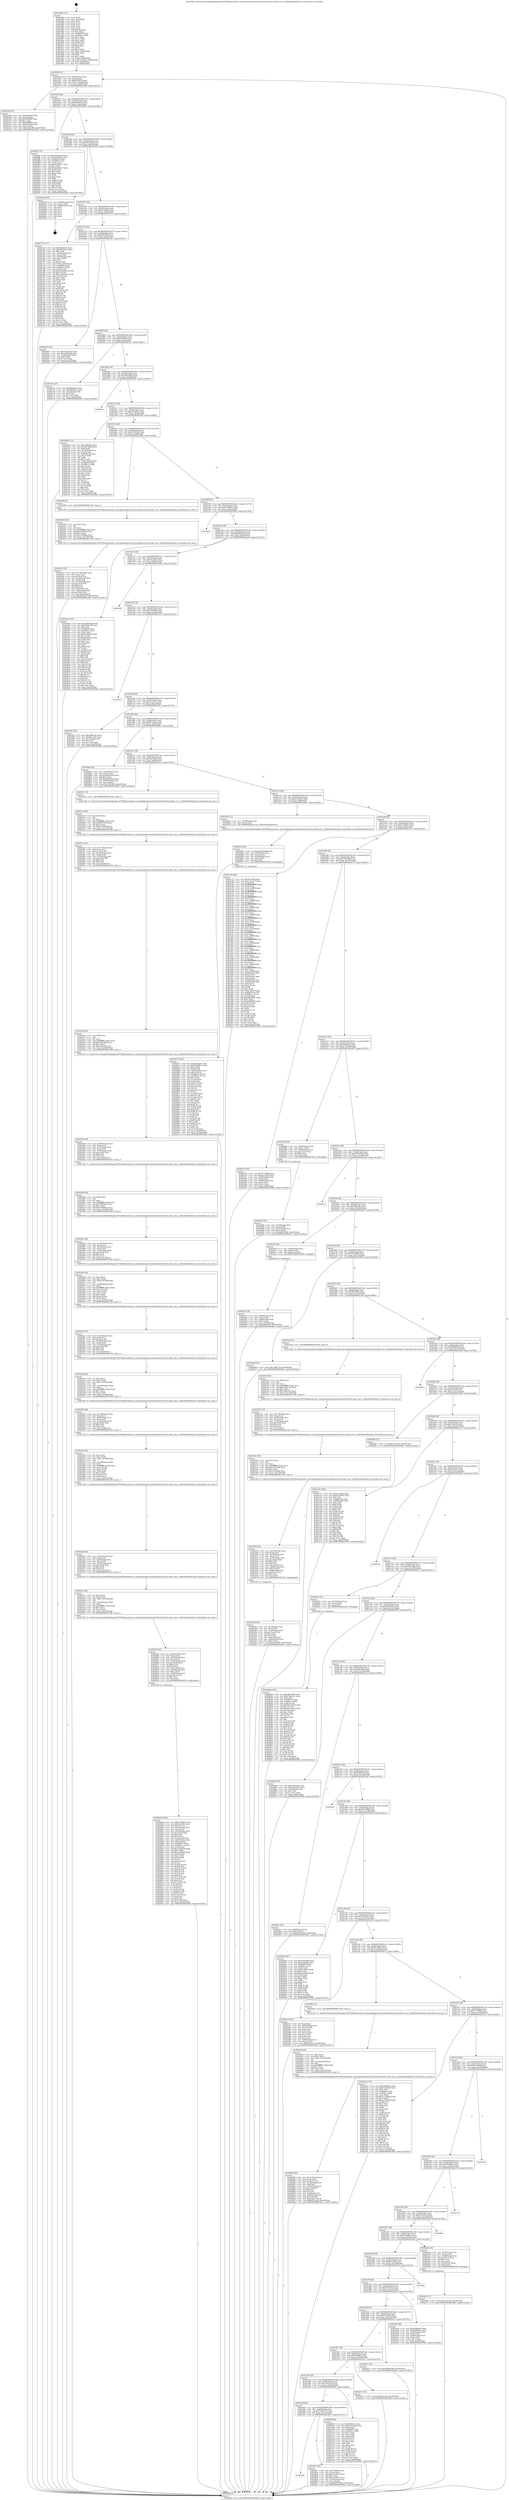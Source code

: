 digraph "0x401890" {
  label = "0x401890 (/mnt/c/Users/mathe/Desktop/tcc/POCII/binaries/extr_micropythonportsstm32usbhostCoreSrcusbh_core.c_DeInitStateMachine_Final-ollvm.out::main(0))"
  labelloc = "t"
  node[shape=record]

  Entry [label="",width=0.3,height=0.3,shape=circle,fillcolor=black,style=filled]
  "0x4018ff" [label="{
     0x4018ff [32]\l
     | [instrs]\l
     &nbsp;&nbsp;0x4018ff \<+6\>: mov -0xa0(%rbp),%eax\l
     &nbsp;&nbsp;0x401905 \<+2\>: mov %eax,%ecx\l
     &nbsp;&nbsp;0x401907 \<+6\>: sub $0x807f287f,%ecx\l
     &nbsp;&nbsp;0x40190d \<+6\>: mov %eax,-0xb4(%rbp)\l
     &nbsp;&nbsp;0x401913 \<+6\>: mov %ecx,-0xb8(%rbp)\l
     &nbsp;&nbsp;0x401919 \<+6\>: je 0000000000402304 \<main+0xa74\>\l
  }"]
  "0x402304" [label="{
     0x402304 [42]\l
     | [instrs]\l
     &nbsp;&nbsp;0x402304 \<+4\>: mov -0x60(%rbp),%rax\l
     &nbsp;&nbsp;0x402308 \<+2\>: mov (%rax),%ecx\l
     &nbsp;&nbsp;0x40230a \<+6\>: add $0x670ff9b9,%ecx\l
     &nbsp;&nbsp;0x402310 \<+3\>: add $0x1,%ecx\l
     &nbsp;&nbsp;0x402313 \<+6\>: sub $0x670ff9b9,%ecx\l
     &nbsp;&nbsp;0x402319 \<+4\>: mov -0x60(%rbp),%rax\l
     &nbsp;&nbsp;0x40231d \<+2\>: mov %ecx,(%rax)\l
     &nbsp;&nbsp;0x40231f \<+10\>: movl $0xe1bb1df6,-0xa0(%rbp)\l
     &nbsp;&nbsp;0x402329 \<+5\>: jmp 00000000004030be \<main+0x182e\>\l
  }"]
  "0x40191f" [label="{
     0x40191f [28]\l
     | [instrs]\l
     &nbsp;&nbsp;0x40191f \<+5\>: jmp 0000000000401924 \<main+0x94\>\l
     &nbsp;&nbsp;0x401924 \<+6\>: mov -0xb4(%rbp),%eax\l
     &nbsp;&nbsp;0x40192a \<+5\>: sub $0x82fad332,%eax\l
     &nbsp;&nbsp;0x40192f \<+6\>: mov %eax,-0xbc(%rbp)\l
     &nbsp;&nbsp;0x401935 \<+6\>: je 00000000004028f1 \<main+0x1061\>\l
  }"]
  Exit [label="",width=0.3,height=0.3,shape=circle,fillcolor=black,style=filled,peripheries=2]
  "0x4028f1" [label="{
     0x4028f1 [91]\l
     | [instrs]\l
     &nbsp;&nbsp;0x4028f1 \<+5\>: mov $0xc5eadab7,%eax\l
     &nbsp;&nbsp;0x4028f6 \<+5\>: mov $0xdcd792c4,%ecx\l
     &nbsp;&nbsp;0x4028fb \<+7\>: mov 0x406070,%edx\l
     &nbsp;&nbsp;0x402902 \<+7\>: mov 0x40607c,%esi\l
     &nbsp;&nbsp;0x402909 \<+2\>: mov %edx,%edi\l
     &nbsp;&nbsp;0x40290b \<+6\>: sub $0x4a5b2207,%edi\l
     &nbsp;&nbsp;0x402911 \<+3\>: sub $0x1,%edi\l
     &nbsp;&nbsp;0x402914 \<+6\>: add $0x4a5b2207,%edi\l
     &nbsp;&nbsp;0x40291a \<+3\>: imul %edi,%edx\l
     &nbsp;&nbsp;0x40291d \<+3\>: and $0x1,%edx\l
     &nbsp;&nbsp;0x402920 \<+3\>: cmp $0x0,%edx\l
     &nbsp;&nbsp;0x402923 \<+4\>: sete %r8b\l
     &nbsp;&nbsp;0x402927 \<+3\>: cmp $0xa,%esi\l
     &nbsp;&nbsp;0x40292a \<+4\>: setl %r9b\l
     &nbsp;&nbsp;0x40292e \<+3\>: mov %r8b,%r10b\l
     &nbsp;&nbsp;0x402931 \<+3\>: and %r9b,%r10b\l
     &nbsp;&nbsp;0x402934 \<+3\>: xor %r9b,%r8b\l
     &nbsp;&nbsp;0x402937 \<+3\>: or %r8b,%r10b\l
     &nbsp;&nbsp;0x40293a \<+4\>: test $0x1,%r10b\l
     &nbsp;&nbsp;0x40293e \<+3\>: cmovne %ecx,%eax\l
     &nbsp;&nbsp;0x402941 \<+6\>: mov %eax,-0xa0(%rbp)\l
     &nbsp;&nbsp;0x402947 \<+5\>: jmp 00000000004030be \<main+0x182e\>\l
  }"]
  "0x40193b" [label="{
     0x40193b [28]\l
     | [instrs]\l
     &nbsp;&nbsp;0x40193b \<+5\>: jmp 0000000000401940 \<main+0xb0\>\l
     &nbsp;&nbsp;0x401940 \<+6\>: mov -0xb4(%rbp),%eax\l
     &nbsp;&nbsp;0x401946 \<+5\>: sub $0x8419ef36,%eax\l
     &nbsp;&nbsp;0x40194b \<+6\>: mov %eax,-0xc0(%rbp)\l
     &nbsp;&nbsp;0x401951 \<+6\>: je 0000000000402d18 \<main+0x1488\>\l
  }"]
  "0x402b46" [label="{
     0x402b46 [155]\l
     | [instrs]\l
     &nbsp;&nbsp;0x402b46 \<+5\>: mov $0xa0b02db8,%ecx\l
     &nbsp;&nbsp;0x402b4b \<+5\>: mov $0x67dec81c,%edx\l
     &nbsp;&nbsp;0x402b50 \<+3\>: mov $0x1,%sil\l
     &nbsp;&nbsp;0x402b53 \<+8\>: mov 0x406070,%r8d\l
     &nbsp;&nbsp;0x402b5b \<+8\>: mov 0x40607c,%r9d\l
     &nbsp;&nbsp;0x402b63 \<+3\>: mov %r8d,%r10d\l
     &nbsp;&nbsp;0x402b66 \<+7\>: sub $0x5fe3cc63,%r10d\l
     &nbsp;&nbsp;0x402b6d \<+4\>: sub $0x1,%r10d\l
     &nbsp;&nbsp;0x402b71 \<+7\>: add $0x5fe3cc63,%r10d\l
     &nbsp;&nbsp;0x402b78 \<+4\>: imul %r10d,%r8d\l
     &nbsp;&nbsp;0x402b7c \<+4\>: and $0x1,%r8d\l
     &nbsp;&nbsp;0x402b80 \<+4\>: cmp $0x0,%r8d\l
     &nbsp;&nbsp;0x402b84 \<+4\>: sete %r11b\l
     &nbsp;&nbsp;0x402b88 \<+4\>: cmp $0xa,%r9d\l
     &nbsp;&nbsp;0x402b8c \<+3\>: setl %bl\l
     &nbsp;&nbsp;0x402b8f \<+3\>: mov %r11b,%r14b\l
     &nbsp;&nbsp;0x402b92 \<+4\>: xor $0xff,%r14b\l
     &nbsp;&nbsp;0x402b96 \<+3\>: mov %bl,%r15b\l
     &nbsp;&nbsp;0x402b99 \<+4\>: xor $0xff,%r15b\l
     &nbsp;&nbsp;0x402b9d \<+4\>: xor $0x1,%sil\l
     &nbsp;&nbsp;0x402ba1 \<+3\>: mov %r14b,%r12b\l
     &nbsp;&nbsp;0x402ba4 \<+4\>: and $0xff,%r12b\l
     &nbsp;&nbsp;0x402ba8 \<+3\>: and %sil,%r11b\l
     &nbsp;&nbsp;0x402bab \<+3\>: mov %r15b,%r13b\l
     &nbsp;&nbsp;0x402bae \<+4\>: and $0xff,%r13b\l
     &nbsp;&nbsp;0x402bb2 \<+3\>: and %sil,%bl\l
     &nbsp;&nbsp;0x402bb5 \<+3\>: or %r11b,%r12b\l
     &nbsp;&nbsp;0x402bb8 \<+3\>: or %bl,%r13b\l
     &nbsp;&nbsp;0x402bbb \<+3\>: xor %r13b,%r12b\l
     &nbsp;&nbsp;0x402bbe \<+3\>: or %r15b,%r14b\l
     &nbsp;&nbsp;0x402bc1 \<+4\>: xor $0xff,%r14b\l
     &nbsp;&nbsp;0x402bc5 \<+4\>: or $0x1,%sil\l
     &nbsp;&nbsp;0x402bc9 \<+3\>: and %sil,%r14b\l
     &nbsp;&nbsp;0x402bcc \<+3\>: or %r14b,%r12b\l
     &nbsp;&nbsp;0x402bcf \<+4\>: test $0x1,%r12b\l
     &nbsp;&nbsp;0x402bd3 \<+3\>: cmovne %edx,%ecx\l
     &nbsp;&nbsp;0x402bd6 \<+6\>: mov %ecx,-0xa0(%rbp)\l
     &nbsp;&nbsp;0x402bdc \<+5\>: jmp 00000000004030be \<main+0x182e\>\l
  }"]
  "0x402d18" [label="{
     0x402d18 [24]\l
     | [instrs]\l
     &nbsp;&nbsp;0x402d18 \<+7\>: mov -0x98(%rbp),%rax\l
     &nbsp;&nbsp;0x402d1f \<+2\>: mov (%rax),%eax\l
     &nbsp;&nbsp;0x402d21 \<+4\>: lea -0x28(%rbp),%rsp\l
     &nbsp;&nbsp;0x402d25 \<+1\>: pop %rbx\l
     &nbsp;&nbsp;0x402d26 \<+2\>: pop %r12\l
     &nbsp;&nbsp;0x402d28 \<+2\>: pop %r13\l
     &nbsp;&nbsp;0x402d2a \<+2\>: pop %r14\l
     &nbsp;&nbsp;0x402d2c \<+2\>: pop %r15\l
     &nbsp;&nbsp;0x402d2e \<+1\>: pop %rbp\l
     &nbsp;&nbsp;0x402d2f \<+1\>: ret\l
  }"]
  "0x401957" [label="{
     0x401957 [28]\l
     | [instrs]\l
     &nbsp;&nbsp;0x401957 \<+5\>: jmp 000000000040195c \<main+0xcc\>\l
     &nbsp;&nbsp;0x40195c \<+6\>: mov -0xb4(%rbp),%eax\l
     &nbsp;&nbsp;0x401962 \<+5\>: sub $0x8c32e826,%eax\l
     &nbsp;&nbsp;0x401967 \<+6\>: mov %eax,-0xc4(%rbp)\l
     &nbsp;&nbsp;0x40196d \<+6\>: je 0000000000402755 \<main+0xec5\>\l
  }"]
  "0x402a6b" [label="{
     0x402a6b [15]\l
     | [instrs]\l
     &nbsp;&nbsp;0x402a6b \<+10\>: movl $0x33af7a2e,-0xa0(%rbp)\l
     &nbsp;&nbsp;0x402a75 \<+5\>: jmp 00000000004030be \<main+0x182e\>\l
  }"]
  "0x402755" [label="{
     0x402755 [171]\l
     | [instrs]\l
     &nbsp;&nbsp;0x402755 \<+5\>: mov $0x1fd56e7c,%eax\l
     &nbsp;&nbsp;0x40275a \<+5\>: mov $0x2850eb5c,%ecx\l
     &nbsp;&nbsp;0x40275f \<+2\>: mov $0x1,%dl\l
     &nbsp;&nbsp;0x402761 \<+4\>: mov -0x50(%rbp),%rsi\l
     &nbsp;&nbsp;0x402765 \<+2\>: mov (%rsi),%edi\l
     &nbsp;&nbsp;0x402767 \<+4\>: mov -0x58(%rbp),%rsi\l
     &nbsp;&nbsp;0x40276b \<+2\>: cmp (%rsi),%edi\l
     &nbsp;&nbsp;0x40276d \<+4\>: setl %r8b\l
     &nbsp;&nbsp;0x402771 \<+4\>: and $0x1,%r8b\l
     &nbsp;&nbsp;0x402775 \<+4\>: mov %r8b,-0x29(%rbp)\l
     &nbsp;&nbsp;0x402779 \<+7\>: mov 0x406070,%edi\l
     &nbsp;&nbsp;0x402780 \<+8\>: mov 0x40607c,%r9d\l
     &nbsp;&nbsp;0x402788 \<+3\>: mov %edi,%r10d\l
     &nbsp;&nbsp;0x40278b \<+7\>: add $0xe3524632,%r10d\l
     &nbsp;&nbsp;0x402792 \<+4\>: sub $0x1,%r10d\l
     &nbsp;&nbsp;0x402796 \<+7\>: sub $0xe3524632,%r10d\l
     &nbsp;&nbsp;0x40279d \<+4\>: imul %r10d,%edi\l
     &nbsp;&nbsp;0x4027a1 \<+3\>: and $0x1,%edi\l
     &nbsp;&nbsp;0x4027a4 \<+3\>: cmp $0x0,%edi\l
     &nbsp;&nbsp;0x4027a7 \<+4\>: sete %r8b\l
     &nbsp;&nbsp;0x4027ab \<+4\>: cmp $0xa,%r9d\l
     &nbsp;&nbsp;0x4027af \<+4\>: setl %r11b\l
     &nbsp;&nbsp;0x4027b3 \<+3\>: mov %r8b,%bl\l
     &nbsp;&nbsp;0x4027b6 \<+3\>: xor $0xff,%bl\l
     &nbsp;&nbsp;0x4027b9 \<+3\>: mov %r11b,%r14b\l
     &nbsp;&nbsp;0x4027bc \<+4\>: xor $0xff,%r14b\l
     &nbsp;&nbsp;0x4027c0 \<+3\>: xor $0x0,%dl\l
     &nbsp;&nbsp;0x4027c3 \<+3\>: mov %bl,%r15b\l
     &nbsp;&nbsp;0x4027c6 \<+4\>: and $0x0,%r15b\l
     &nbsp;&nbsp;0x4027ca \<+3\>: and %dl,%r8b\l
     &nbsp;&nbsp;0x4027cd \<+3\>: mov %r14b,%r12b\l
     &nbsp;&nbsp;0x4027d0 \<+4\>: and $0x0,%r12b\l
     &nbsp;&nbsp;0x4027d4 \<+3\>: and %dl,%r11b\l
     &nbsp;&nbsp;0x4027d7 \<+3\>: or %r8b,%r15b\l
     &nbsp;&nbsp;0x4027da \<+3\>: or %r11b,%r12b\l
     &nbsp;&nbsp;0x4027dd \<+3\>: xor %r12b,%r15b\l
     &nbsp;&nbsp;0x4027e0 \<+3\>: or %r14b,%bl\l
     &nbsp;&nbsp;0x4027e3 \<+3\>: xor $0xff,%bl\l
     &nbsp;&nbsp;0x4027e6 \<+3\>: or $0x0,%dl\l
     &nbsp;&nbsp;0x4027e9 \<+2\>: and %dl,%bl\l
     &nbsp;&nbsp;0x4027eb \<+3\>: or %bl,%r15b\l
     &nbsp;&nbsp;0x4027ee \<+4\>: test $0x1,%r15b\l
     &nbsp;&nbsp;0x4027f2 \<+3\>: cmovne %ecx,%eax\l
     &nbsp;&nbsp;0x4027f5 \<+6\>: mov %eax,-0xa0(%rbp)\l
     &nbsp;&nbsp;0x4027fb \<+5\>: jmp 00000000004030be \<main+0x182e\>\l
  }"]
  "0x401973" [label="{
     0x401973 [28]\l
     | [instrs]\l
     &nbsp;&nbsp;0x401973 \<+5\>: jmp 0000000000401978 \<main+0xe8\>\l
     &nbsp;&nbsp;0x401978 \<+6\>: mov -0xb4(%rbp),%eax\l
     &nbsp;&nbsp;0x40197e \<+5\>: sub $0x949f79f8,%eax\l
     &nbsp;&nbsp;0x401983 \<+6\>: mov %eax,-0xc8(%rbp)\l
     &nbsp;&nbsp;0x401989 \<+6\>: je 0000000000402047 \<main+0x7b7\>\l
  }"]
  "0x402975" [label="{
     0x402975 [162]\l
     | [instrs]\l
     &nbsp;&nbsp;0x402975 \<+5\>: mov $0xc5eadab7,%esi\l
     &nbsp;&nbsp;0x40297a \<+5\>: mov $0x69c648c3,%edx\l
     &nbsp;&nbsp;0x40297f \<+3\>: mov $0x1,%r8b\l
     &nbsp;&nbsp;0x402982 \<+3\>: xor %r9d,%r9d\l
     &nbsp;&nbsp;0x402985 \<+4\>: mov -0x40(%rbp),%rcx\l
     &nbsp;&nbsp;0x402989 \<+6\>: movl $0x0,(%rcx)\l
     &nbsp;&nbsp;0x40298f \<+8\>: mov 0x406070,%r10d\l
     &nbsp;&nbsp;0x402997 \<+8\>: mov 0x40607c,%r11d\l
     &nbsp;&nbsp;0x40299f \<+4\>: sub $0x1,%r9d\l
     &nbsp;&nbsp;0x4029a3 \<+3\>: mov %r10d,%ebx\l
     &nbsp;&nbsp;0x4029a6 \<+3\>: add %r9d,%ebx\l
     &nbsp;&nbsp;0x4029a9 \<+4\>: imul %ebx,%r10d\l
     &nbsp;&nbsp;0x4029ad \<+4\>: and $0x1,%r10d\l
     &nbsp;&nbsp;0x4029b1 \<+4\>: cmp $0x0,%r10d\l
     &nbsp;&nbsp;0x4029b5 \<+4\>: sete %r14b\l
     &nbsp;&nbsp;0x4029b9 \<+4\>: cmp $0xa,%r11d\l
     &nbsp;&nbsp;0x4029bd \<+4\>: setl %r15b\l
     &nbsp;&nbsp;0x4029c1 \<+3\>: mov %r14b,%r12b\l
     &nbsp;&nbsp;0x4029c4 \<+4\>: xor $0xff,%r12b\l
     &nbsp;&nbsp;0x4029c8 \<+3\>: mov %r15b,%r13b\l
     &nbsp;&nbsp;0x4029cb \<+4\>: xor $0xff,%r13b\l
     &nbsp;&nbsp;0x4029cf \<+4\>: xor $0x1,%r8b\l
     &nbsp;&nbsp;0x4029d3 \<+3\>: mov %r12b,%cl\l
     &nbsp;&nbsp;0x4029d6 \<+3\>: and $0xff,%cl\l
     &nbsp;&nbsp;0x4029d9 \<+3\>: and %r8b,%r14b\l
     &nbsp;&nbsp;0x4029dc \<+3\>: mov %r13b,%dil\l
     &nbsp;&nbsp;0x4029df \<+4\>: and $0xff,%dil\l
     &nbsp;&nbsp;0x4029e3 \<+3\>: and %r8b,%r15b\l
     &nbsp;&nbsp;0x4029e6 \<+3\>: or %r14b,%cl\l
     &nbsp;&nbsp;0x4029e9 \<+3\>: or %r15b,%dil\l
     &nbsp;&nbsp;0x4029ec \<+3\>: xor %dil,%cl\l
     &nbsp;&nbsp;0x4029ef \<+3\>: or %r13b,%r12b\l
     &nbsp;&nbsp;0x4029f2 \<+4\>: xor $0xff,%r12b\l
     &nbsp;&nbsp;0x4029f6 \<+4\>: or $0x1,%r8b\l
     &nbsp;&nbsp;0x4029fa \<+3\>: and %r8b,%r12b\l
     &nbsp;&nbsp;0x4029fd \<+3\>: or %r12b,%cl\l
     &nbsp;&nbsp;0x402a00 \<+3\>: test $0x1,%cl\l
     &nbsp;&nbsp;0x402a03 \<+3\>: cmovne %edx,%esi\l
     &nbsp;&nbsp;0x402a06 \<+6\>: mov %esi,-0xa0(%rbp)\l
     &nbsp;&nbsp;0x402a0c \<+6\>: mov %eax,-0x1b0(%rbp)\l
     &nbsp;&nbsp;0x402a12 \<+5\>: jmp 00000000004030be \<main+0x182e\>\l
  }"]
  "0x402047" [label="{
     0x402047 [30]\l
     | [instrs]\l
     &nbsp;&nbsp;0x402047 \<+5\>: mov $0x61a52163,%eax\l
     &nbsp;&nbsp;0x40204c \<+5\>: mov $0xe2bd5e9b,%ecx\l
     &nbsp;&nbsp;0x402051 \<+3\>: mov -0x30(%rbp),%edx\l
     &nbsp;&nbsp;0x402054 \<+3\>: cmp $0x0,%edx\l
     &nbsp;&nbsp;0x402057 \<+3\>: cmove %ecx,%eax\l
     &nbsp;&nbsp;0x40205a \<+6\>: mov %eax,-0xa0(%rbp)\l
     &nbsp;&nbsp;0x402060 \<+5\>: jmp 00000000004030be \<main+0x182e\>\l
  }"]
  "0x40198f" [label="{
     0x40198f [28]\l
     | [instrs]\l
     &nbsp;&nbsp;0x40198f \<+5\>: jmp 0000000000401994 \<main+0x104\>\l
     &nbsp;&nbsp;0x401994 \<+6\>: mov -0xb4(%rbp),%eax\l
     &nbsp;&nbsp;0x40199a \<+5\>: sub $0x9f13f206,%eax\l
     &nbsp;&nbsp;0x40199f \<+6\>: mov %eax,-0xcc(%rbp)\l
     &nbsp;&nbsp;0x4019a5 \<+6\>: je 000000000040216c \<main+0x8dc\>\l
  }"]
  "0x402958" [label="{
     0x402958 [29]\l
     | [instrs]\l
     &nbsp;&nbsp;0x402958 \<+10\>: movabs $0x4040b6,%rdi\l
     &nbsp;&nbsp;0x402962 \<+4\>: mov -0x48(%rbp),%rcx\l
     &nbsp;&nbsp;0x402966 \<+2\>: mov %eax,(%rcx)\l
     &nbsp;&nbsp;0x402968 \<+4\>: mov -0x48(%rbp),%rcx\l
     &nbsp;&nbsp;0x40296c \<+2\>: mov (%rcx),%esi\l
     &nbsp;&nbsp;0x40296e \<+2\>: mov $0x0,%al\l
     &nbsp;&nbsp;0x402970 \<+5\>: call 0000000000401040 \<printf@plt\>\l
     | [calls]\l
     &nbsp;&nbsp;0x401040 \{1\} (unknown)\l
  }"]
  "0x40216c" [label="{
     0x40216c [30]\l
     | [instrs]\l
     &nbsp;&nbsp;0x40216c \<+5\>: mov $0x82fad332,%eax\l
     &nbsp;&nbsp;0x402171 \<+5\>: mov $0xf9005462,%ecx\l
     &nbsp;&nbsp;0x402176 \<+3\>: mov -0x2a(%rbp),%dl\l
     &nbsp;&nbsp;0x402179 \<+3\>: test $0x1,%dl\l
     &nbsp;&nbsp;0x40217c \<+3\>: cmovne %ecx,%eax\l
     &nbsp;&nbsp;0x40217f \<+6\>: mov %eax,-0xa0(%rbp)\l
     &nbsp;&nbsp;0x402185 \<+5\>: jmp 00000000004030be \<main+0x182e\>\l
  }"]
  "0x4019ab" [label="{
     0x4019ab [28]\l
     | [instrs]\l
     &nbsp;&nbsp;0x4019ab \<+5\>: jmp 00000000004019b0 \<main+0x120\>\l
     &nbsp;&nbsp;0x4019b0 \<+6\>: mov -0xb4(%rbp),%eax\l
     &nbsp;&nbsp;0x4019b6 \<+5\>: sub $0xa0b02db8,%eax\l
     &nbsp;&nbsp;0x4019bb \<+6\>: mov %eax,-0xd0(%rbp)\l
     &nbsp;&nbsp;0x4019c1 \<+6\>: je 0000000000403091 \<main+0x1801\>\l
  }"]
  "0x401e0b" [label="{
     0x401e0b\l
  }", style=dashed]
  "0x403091" [label="{
     0x403091\l
  }", style=dashed]
  "0x4019c7" [label="{
     0x4019c7 [28]\l
     | [instrs]\l
     &nbsp;&nbsp;0x4019c7 \<+5\>: jmp 00000000004019cc \<main+0x13c\>\l
     &nbsp;&nbsp;0x4019cc \<+6\>: mov -0xb4(%rbp),%eax\l
     &nbsp;&nbsp;0x4019d2 \<+5\>: sub $0xa3caa6e4,%eax\l
     &nbsp;&nbsp;0x4019d7 \<+6\>: mov %eax,-0xd4(%rbp)\l
     &nbsp;&nbsp;0x4019dd \<+6\>: je 00000000004020fd \<main+0x86d\>\l
  }"]
  "0x4028c7" [label="{
     0x4028c7 [42]\l
     | [instrs]\l
     &nbsp;&nbsp;0x4028c7 \<+4\>: mov -0x70(%rbp),%rax\l
     &nbsp;&nbsp;0x4028cb \<+2\>: mov (%rax),%ecx\l
     &nbsp;&nbsp;0x4028cd \<+6\>: sub $0xa7a1f619,%ecx\l
     &nbsp;&nbsp;0x4028d3 \<+3\>: add $0x1,%ecx\l
     &nbsp;&nbsp;0x4028d6 \<+6\>: add $0xa7a1f619,%ecx\l
     &nbsp;&nbsp;0x4028dc \<+4\>: mov -0x70(%rbp),%rax\l
     &nbsp;&nbsp;0x4028e0 \<+2\>: mov %ecx,(%rax)\l
     &nbsp;&nbsp;0x4028e2 \<+10\>: movl $0x2bb74968,-0xa0(%rbp)\l
     &nbsp;&nbsp;0x4028ec \<+5\>: jmp 00000000004030be \<main+0x182e\>\l
  }"]
  "0x4020fd" [label="{
     0x4020fd [111]\l
     | [instrs]\l
     &nbsp;&nbsp;0x4020fd \<+5\>: mov $0xcc06e06b,%eax\l
     &nbsp;&nbsp;0x402102 \<+5\>: mov $0x9f13f206,%ecx\l
     &nbsp;&nbsp;0x402107 \<+2\>: xor %edx,%edx\l
     &nbsp;&nbsp;0x402109 \<+4\>: mov -0x70(%rbp),%rsi\l
     &nbsp;&nbsp;0x40210d \<+2\>: mov (%rsi),%edi\l
     &nbsp;&nbsp;0x40210f \<+4\>: mov -0x80(%rbp),%rsi\l
     &nbsp;&nbsp;0x402113 \<+2\>: cmp (%rsi),%edi\l
     &nbsp;&nbsp;0x402115 \<+4\>: setl %r8b\l
     &nbsp;&nbsp;0x402119 \<+4\>: and $0x1,%r8b\l
     &nbsp;&nbsp;0x40211d \<+4\>: mov %r8b,-0x2a(%rbp)\l
     &nbsp;&nbsp;0x402121 \<+7\>: mov 0x406070,%edi\l
     &nbsp;&nbsp;0x402128 \<+8\>: mov 0x40607c,%r9d\l
     &nbsp;&nbsp;0x402130 \<+3\>: sub $0x1,%edx\l
     &nbsp;&nbsp;0x402133 \<+3\>: mov %edi,%r10d\l
     &nbsp;&nbsp;0x402136 \<+3\>: add %edx,%r10d\l
     &nbsp;&nbsp;0x402139 \<+4\>: imul %r10d,%edi\l
     &nbsp;&nbsp;0x40213d \<+3\>: and $0x1,%edi\l
     &nbsp;&nbsp;0x402140 \<+3\>: cmp $0x0,%edi\l
     &nbsp;&nbsp;0x402143 \<+4\>: sete %r8b\l
     &nbsp;&nbsp;0x402147 \<+4\>: cmp $0xa,%r9d\l
     &nbsp;&nbsp;0x40214b \<+4\>: setl %r11b\l
     &nbsp;&nbsp;0x40214f \<+3\>: mov %r8b,%bl\l
     &nbsp;&nbsp;0x402152 \<+3\>: and %r11b,%bl\l
     &nbsp;&nbsp;0x402155 \<+3\>: xor %r11b,%r8b\l
     &nbsp;&nbsp;0x402158 \<+3\>: or %r8b,%bl\l
     &nbsp;&nbsp;0x40215b \<+3\>: test $0x1,%bl\l
     &nbsp;&nbsp;0x40215e \<+3\>: cmovne %ecx,%eax\l
     &nbsp;&nbsp;0x402161 \<+6\>: mov %eax,-0xa0(%rbp)\l
     &nbsp;&nbsp;0x402167 \<+5\>: jmp 00000000004030be \<main+0x182e\>\l
  }"]
  "0x4019e3" [label="{
     0x4019e3 [28]\l
     | [instrs]\l
     &nbsp;&nbsp;0x4019e3 \<+5\>: jmp 00000000004019e8 \<main+0x158\>\l
     &nbsp;&nbsp;0x4019e8 \<+6\>: mov -0xb4(%rbp),%eax\l
     &nbsp;&nbsp;0x4019ee \<+5\>: sub $0xa5a7b243,%eax\l
     &nbsp;&nbsp;0x4019f3 \<+6\>: mov %eax,-0xd8(%rbp)\l
     &nbsp;&nbsp;0x4019f9 \<+6\>: je 0000000000402298 \<main+0xa08\>\l
  }"]
  "0x40284f" [label="{
     0x40284f [63]\l
     | [instrs]\l
     &nbsp;&nbsp;0x40284f \<+6\>: mov -0x1ac(%rbp),%ecx\l
     &nbsp;&nbsp;0x402855 \<+3\>: imul %eax,%ecx\l
     &nbsp;&nbsp;0x402858 \<+3\>: movslq %ecx,%rdi\l
     &nbsp;&nbsp;0x40285b \<+4\>: mov -0x78(%rbp),%r8\l
     &nbsp;&nbsp;0x40285f \<+3\>: mov (%r8),%r8\l
     &nbsp;&nbsp;0x402862 \<+4\>: mov -0x70(%rbp),%r9\l
     &nbsp;&nbsp;0x402866 \<+3\>: movslq (%r9),%r9\l
     &nbsp;&nbsp;0x402869 \<+4\>: shl $0x6,%r9\l
     &nbsp;&nbsp;0x40286d \<+3\>: add %r9,%r8\l
     &nbsp;&nbsp;0x402870 \<+4\>: mov 0x38(%r8),%r8\l
     &nbsp;&nbsp;0x402874 \<+4\>: mov -0x50(%rbp),%r9\l
     &nbsp;&nbsp;0x402878 \<+3\>: movslq (%r9),%r9\l
     &nbsp;&nbsp;0x40287b \<+4\>: mov %rdi,(%r8,%r9,8)\l
     &nbsp;&nbsp;0x40287f \<+10\>: movl $0xd87caa24,-0xa0(%rbp)\l
     &nbsp;&nbsp;0x402889 \<+5\>: jmp 00000000004030be \<main+0x182e\>\l
  }"]
  "0x402298" [label="{
     0x402298 [5]\l
     | [instrs]\l
     &nbsp;&nbsp;0x402298 \<+5\>: call 0000000000401160 \<next_i\>\l
     | [calls]\l
     &nbsp;&nbsp;0x401160 \{1\} (/mnt/c/Users/mathe/Desktop/tcc/POCII/binaries/extr_micropythonportsstm32usbhostCoreSrcusbh_core.c_DeInitStateMachine_Final-ollvm.out::next_i)\l
  }"]
  "0x4019ff" [label="{
     0x4019ff [28]\l
     | [instrs]\l
     &nbsp;&nbsp;0x4019ff \<+5\>: jmp 0000000000401a04 \<main+0x174\>\l
     &nbsp;&nbsp;0x401a04 \<+6\>: mov -0xb4(%rbp),%eax\l
     &nbsp;&nbsp;0x401a0a \<+5\>: sub $0xb1d0991a,%eax\l
     &nbsp;&nbsp;0x401a0f \<+6\>: mov %eax,-0xdc(%rbp)\l
     &nbsp;&nbsp;0x401a15 \<+6\>: je 0000000000402d9a \<main+0x150a\>\l
  }"]
  "0x402823" [label="{
     0x402823 [44]\l
     | [instrs]\l
     &nbsp;&nbsp;0x402823 \<+2\>: xor %ecx,%ecx\l
     &nbsp;&nbsp;0x402825 \<+5\>: mov $0x2,%edx\l
     &nbsp;&nbsp;0x40282a \<+6\>: mov %edx,-0x1a8(%rbp)\l
     &nbsp;&nbsp;0x402830 \<+1\>: cltd\l
     &nbsp;&nbsp;0x402831 \<+6\>: mov -0x1a8(%rbp),%esi\l
     &nbsp;&nbsp;0x402837 \<+2\>: idiv %esi\l
     &nbsp;&nbsp;0x402839 \<+6\>: imul $0xfffffffe,%edx,%edx\l
     &nbsp;&nbsp;0x40283f \<+3\>: sub $0x1,%ecx\l
     &nbsp;&nbsp;0x402842 \<+2\>: sub %ecx,%edx\l
     &nbsp;&nbsp;0x402844 \<+6\>: mov %edx,-0x1ac(%rbp)\l
     &nbsp;&nbsp;0x40284a \<+5\>: call 0000000000401160 \<next_i\>\l
     | [calls]\l
     &nbsp;&nbsp;0x401160 \{1\} (/mnt/c/Users/mathe/Desktop/tcc/POCII/binaries/extr_micropythonportsstm32usbhostCoreSrcusbh_core.c_DeInitStateMachine_Final-ollvm.out::next_i)\l
  }"]
  "0x402d9a" [label="{
     0x402d9a\l
  }", style=dashed]
  "0x401a1b" [label="{
     0x401a1b [28]\l
     | [instrs]\l
     &nbsp;&nbsp;0x401a1b \<+5\>: jmp 0000000000401a20 \<main+0x190\>\l
     &nbsp;&nbsp;0x401a20 \<+6\>: mov -0xb4(%rbp),%eax\l
     &nbsp;&nbsp;0x401a26 \<+5\>: sub $0xb3fb0b43,%eax\l
     &nbsp;&nbsp;0x401a2b \<+6\>: mov %eax,-0xe0(%rbp)\l
     &nbsp;&nbsp;0x401a31 \<+6\>: je 0000000000402aa4 \<main+0x1214\>\l
  }"]
  "0x401def" [label="{
     0x401def [28]\l
     | [instrs]\l
     &nbsp;&nbsp;0x401def \<+5\>: jmp 0000000000401df4 \<main+0x564\>\l
     &nbsp;&nbsp;0x401df4 \<+6\>: mov -0xb4(%rbp),%eax\l
     &nbsp;&nbsp;0x401dfa \<+5\>: sub $0x7c985776,%eax\l
     &nbsp;&nbsp;0x401dff \<+6\>: mov %eax,-0x16c(%rbp)\l
     &nbsp;&nbsp;0x401e05 \<+6\>: je 00000000004028c7 \<main+0x1037\>\l
  }"]
  "0x402aa4" [label="{
     0x402aa4 [147]\l
     | [instrs]\l
     &nbsp;&nbsp;0x402aa4 \<+5\>: mov $0xa0b02db8,%eax\l
     &nbsp;&nbsp;0x402aa9 \<+5\>: mov $0x20641a6b,%ecx\l
     &nbsp;&nbsp;0x402aae \<+2\>: mov $0x1,%dl\l
     &nbsp;&nbsp;0x402ab0 \<+7\>: mov 0x406070,%esi\l
     &nbsp;&nbsp;0x402ab7 \<+7\>: mov 0x40607c,%edi\l
     &nbsp;&nbsp;0x402abe \<+3\>: mov %esi,%r8d\l
     &nbsp;&nbsp;0x402ac1 \<+7\>: sub $0xdbc4da26,%r8d\l
     &nbsp;&nbsp;0x402ac8 \<+4\>: sub $0x1,%r8d\l
     &nbsp;&nbsp;0x402acc \<+7\>: add $0xdbc4da26,%r8d\l
     &nbsp;&nbsp;0x402ad3 \<+4\>: imul %r8d,%esi\l
     &nbsp;&nbsp;0x402ad7 \<+3\>: and $0x1,%esi\l
     &nbsp;&nbsp;0x402ada \<+3\>: cmp $0x0,%esi\l
     &nbsp;&nbsp;0x402add \<+4\>: sete %r9b\l
     &nbsp;&nbsp;0x402ae1 \<+3\>: cmp $0xa,%edi\l
     &nbsp;&nbsp;0x402ae4 \<+4\>: setl %r10b\l
     &nbsp;&nbsp;0x402ae8 \<+3\>: mov %r9b,%r11b\l
     &nbsp;&nbsp;0x402aeb \<+4\>: xor $0xff,%r11b\l
     &nbsp;&nbsp;0x402aef \<+3\>: mov %r10b,%bl\l
     &nbsp;&nbsp;0x402af2 \<+3\>: xor $0xff,%bl\l
     &nbsp;&nbsp;0x402af5 \<+3\>: xor $0x0,%dl\l
     &nbsp;&nbsp;0x402af8 \<+3\>: mov %r11b,%r14b\l
     &nbsp;&nbsp;0x402afb \<+4\>: and $0x0,%r14b\l
     &nbsp;&nbsp;0x402aff \<+3\>: and %dl,%r9b\l
     &nbsp;&nbsp;0x402b02 \<+3\>: mov %bl,%r15b\l
     &nbsp;&nbsp;0x402b05 \<+4\>: and $0x0,%r15b\l
     &nbsp;&nbsp;0x402b09 \<+3\>: and %dl,%r10b\l
     &nbsp;&nbsp;0x402b0c \<+3\>: or %r9b,%r14b\l
     &nbsp;&nbsp;0x402b0f \<+3\>: or %r10b,%r15b\l
     &nbsp;&nbsp;0x402b12 \<+3\>: xor %r15b,%r14b\l
     &nbsp;&nbsp;0x402b15 \<+3\>: or %bl,%r11b\l
     &nbsp;&nbsp;0x402b18 \<+4\>: xor $0xff,%r11b\l
     &nbsp;&nbsp;0x402b1c \<+3\>: or $0x0,%dl\l
     &nbsp;&nbsp;0x402b1f \<+3\>: and %dl,%r11b\l
     &nbsp;&nbsp;0x402b22 \<+3\>: or %r11b,%r14b\l
     &nbsp;&nbsp;0x402b25 \<+4\>: test $0x1,%r14b\l
     &nbsp;&nbsp;0x402b29 \<+3\>: cmovne %ecx,%eax\l
     &nbsp;&nbsp;0x402b2c \<+6\>: mov %eax,-0xa0(%rbp)\l
     &nbsp;&nbsp;0x402b32 \<+5\>: jmp 00000000004030be \<main+0x182e\>\l
  }"]
  "0x401a37" [label="{
     0x401a37 [28]\l
     | [instrs]\l
     &nbsp;&nbsp;0x401a37 \<+5\>: jmp 0000000000401a3c \<main+0x1ac\>\l
     &nbsp;&nbsp;0x401a3c \<+6\>: mov -0xb4(%rbp),%eax\l
     &nbsp;&nbsp;0x401a42 \<+5\>: sub $0xc5eadab7,%eax\l
     &nbsp;&nbsp;0x401a47 \<+6\>: mov %eax,-0xe4(%rbp)\l
     &nbsp;&nbsp;0x401a4d \<+6\>: je 0000000000403049 \<main+0x17b9\>\l
  }"]
  "0x4026ff" [label="{
     0x4026ff [86]\l
     | [instrs]\l
     &nbsp;&nbsp;0x4026ff \<+5\>: mov $0x1fd56e7c,%eax\l
     &nbsp;&nbsp;0x402704 \<+5\>: mov $0x8c32e826,%ecx\l
     &nbsp;&nbsp;0x402709 \<+2\>: xor %edx,%edx\l
     &nbsp;&nbsp;0x40270b \<+7\>: mov 0x406070,%esi\l
     &nbsp;&nbsp;0x402712 \<+7\>: mov 0x40607c,%edi\l
     &nbsp;&nbsp;0x402719 \<+3\>: sub $0x1,%edx\l
     &nbsp;&nbsp;0x40271c \<+3\>: mov %esi,%r8d\l
     &nbsp;&nbsp;0x40271f \<+3\>: add %edx,%r8d\l
     &nbsp;&nbsp;0x402722 \<+4\>: imul %r8d,%esi\l
     &nbsp;&nbsp;0x402726 \<+3\>: and $0x1,%esi\l
     &nbsp;&nbsp;0x402729 \<+3\>: cmp $0x0,%esi\l
     &nbsp;&nbsp;0x40272c \<+4\>: sete %r9b\l
     &nbsp;&nbsp;0x402730 \<+3\>: cmp $0xa,%edi\l
     &nbsp;&nbsp;0x402733 \<+4\>: setl %r10b\l
     &nbsp;&nbsp;0x402737 \<+3\>: mov %r9b,%r11b\l
     &nbsp;&nbsp;0x40273a \<+3\>: and %r10b,%r11b\l
     &nbsp;&nbsp;0x40273d \<+3\>: xor %r10b,%r9b\l
     &nbsp;&nbsp;0x402740 \<+3\>: or %r9b,%r11b\l
     &nbsp;&nbsp;0x402743 \<+4\>: test $0x1,%r11b\l
     &nbsp;&nbsp;0x402747 \<+3\>: cmovne %ecx,%eax\l
     &nbsp;&nbsp;0x40274a \<+6\>: mov %eax,-0xa0(%rbp)\l
     &nbsp;&nbsp;0x402750 \<+5\>: jmp 00000000004030be \<main+0x182e\>\l
  }"]
  "0x403049" [label="{
     0x403049\l
  }", style=dashed]
  "0x401a53" [label="{
     0x401a53 [28]\l
     | [instrs]\l
     &nbsp;&nbsp;0x401a53 \<+5\>: jmp 0000000000401a58 \<main+0x1c8\>\l
     &nbsp;&nbsp;0x401a58 \<+6\>: mov -0xb4(%rbp),%eax\l
     &nbsp;&nbsp;0x401a5e \<+5\>: sub $0xcc06e06b,%eax\l
     &nbsp;&nbsp;0x401a63 \<+6\>: mov %eax,-0xe8(%rbp)\l
     &nbsp;&nbsp;0x401a69 \<+6\>: je 0000000000402d75 \<main+0x14e5\>\l
  }"]
  "0x401dd3" [label="{
     0x401dd3 [28]\l
     | [instrs]\l
     &nbsp;&nbsp;0x401dd3 \<+5\>: jmp 0000000000401dd8 \<main+0x548\>\l
     &nbsp;&nbsp;0x401dd8 \<+6\>: mov -0xb4(%rbp),%eax\l
     &nbsp;&nbsp;0x401dde \<+5\>: sub $0x75fc5b16,%eax\l
     &nbsp;&nbsp;0x401de3 \<+6\>: mov %eax,-0x168(%rbp)\l
     &nbsp;&nbsp;0x401de9 \<+6\>: je 00000000004026ff \<main+0xe6f\>\l
  }"]
  "0x402d75" [label="{
     0x402d75\l
  }", style=dashed]
  "0x401a6f" [label="{
     0x401a6f [28]\l
     | [instrs]\l
     &nbsp;&nbsp;0x401a6f \<+5\>: jmp 0000000000401a74 \<main+0x1e4\>\l
     &nbsp;&nbsp;0x401a74 \<+6\>: mov -0xb4(%rbp),%eax\l
     &nbsp;&nbsp;0x401a7a \<+5\>: sub $0xcecace73,%eax\l
     &nbsp;&nbsp;0x401a7f \<+6\>: mov %eax,-0xec(%rbp)\l
     &nbsp;&nbsp;0x401a85 \<+6\>: je 0000000000401fd1 \<main+0x741\>\l
  }"]
  "0x402a17" [label="{
     0x402a17 [15]\l
     | [instrs]\l
     &nbsp;&nbsp;0x402a17 \<+10\>: movl $0x65c427ea,-0xa0(%rbp)\l
     &nbsp;&nbsp;0x402a21 \<+5\>: jmp 00000000004030be \<main+0x182e\>\l
  }"]
  "0x401fd1" [label="{
     0x401fd1 [30]\l
     | [instrs]\l
     &nbsp;&nbsp;0x401fd1 \<+5\>: mov $0xed8bcc4e,%eax\l
     &nbsp;&nbsp;0x401fd6 \<+5\>: mov $0x64c7cd2c,%ecx\l
     &nbsp;&nbsp;0x401fdb \<+3\>: mov -0x31(%rbp),%dl\l
     &nbsp;&nbsp;0x401fde \<+3\>: test $0x1,%dl\l
     &nbsp;&nbsp;0x401fe1 \<+3\>: cmovne %ecx,%eax\l
     &nbsp;&nbsp;0x401fe4 \<+6\>: mov %eax,-0xa0(%rbp)\l
     &nbsp;&nbsp;0x401fea \<+5\>: jmp 00000000004030be \<main+0x182e\>\l
  }"]
  "0x401a8b" [label="{
     0x401a8b [28]\l
     | [instrs]\l
     &nbsp;&nbsp;0x401a8b \<+5\>: jmp 0000000000401a90 \<main+0x200\>\l
     &nbsp;&nbsp;0x401a90 \<+6\>: mov -0xb4(%rbp),%eax\l
     &nbsp;&nbsp;0x401a96 \<+5\>: sub $0xd87caa24,%eax\l
     &nbsp;&nbsp;0x401a9b \<+6\>: mov %eax,-0xf0(%rbp)\l
     &nbsp;&nbsp;0x401aa1 \<+6\>: je 000000000040288e \<main+0xffe\>\l
  }"]
  "0x401db7" [label="{
     0x401db7 [28]\l
     | [instrs]\l
     &nbsp;&nbsp;0x401db7 \<+5\>: jmp 0000000000401dbc \<main+0x52c\>\l
     &nbsp;&nbsp;0x401dbc \<+6\>: mov -0xb4(%rbp),%eax\l
     &nbsp;&nbsp;0x401dc2 \<+5\>: sub $0x69c648c3,%eax\l
     &nbsp;&nbsp;0x401dc7 \<+6\>: mov %eax,-0x164(%rbp)\l
     &nbsp;&nbsp;0x401dcd \<+6\>: je 0000000000402a17 \<main+0x1187\>\l
  }"]
  "0x40288e" [label="{
     0x40288e [42]\l
     | [instrs]\l
     &nbsp;&nbsp;0x40288e \<+4\>: mov -0x50(%rbp),%rax\l
     &nbsp;&nbsp;0x402892 \<+2\>: mov (%rax),%ecx\l
     &nbsp;&nbsp;0x402894 \<+6\>: sub $0x6b4418a2,%ecx\l
     &nbsp;&nbsp;0x40289a \<+3\>: add $0x1,%ecx\l
     &nbsp;&nbsp;0x40289d \<+6\>: add $0x6b4418a2,%ecx\l
     &nbsp;&nbsp;0x4028a3 \<+4\>: mov -0x50(%rbp),%rax\l
     &nbsp;&nbsp;0x4028a7 \<+2\>: mov %ecx,(%rax)\l
     &nbsp;&nbsp;0x4028a9 \<+10\>: movl $0x75fc5b16,-0xa0(%rbp)\l
     &nbsp;&nbsp;0x4028b3 \<+5\>: jmp 00000000004030be \<main+0x182e\>\l
  }"]
  "0x401aa7" [label="{
     0x401aa7 [28]\l
     | [instrs]\l
     &nbsp;&nbsp;0x401aa7 \<+5\>: jmp 0000000000401aac \<main+0x21c\>\l
     &nbsp;&nbsp;0x401aac \<+6\>: mov -0xb4(%rbp),%eax\l
     &nbsp;&nbsp;0x401ab2 \<+5\>: sub $0xdcd74cb6,%eax\l
     &nbsp;&nbsp;0x401ab7 \<+6\>: mov %eax,-0xf4(%rbp)\l
     &nbsp;&nbsp;0x401abd \<+6\>: je 00000000004023c1 \<main+0xb31\>\l
  }"]
  "0x402be1" [label="{
     0x402be1 [15]\l
     | [instrs]\l
     &nbsp;&nbsp;0x402be1 \<+10\>: movl $0x2990149d,-0xa0(%rbp)\l
     &nbsp;&nbsp;0x402beb \<+5\>: jmp 00000000004030be \<main+0x182e\>\l
  }"]
  "0x4023c1" [label="{
     0x4023c1 [5]\l
     | [instrs]\l
     &nbsp;&nbsp;0x4023c1 \<+5\>: call 0000000000401160 \<next_i\>\l
     | [calls]\l
     &nbsp;&nbsp;0x401160 \{1\} (/mnt/c/Users/mathe/Desktop/tcc/POCII/binaries/extr_micropythonportsstm32usbhostCoreSrcusbh_core.c_DeInitStateMachine_Final-ollvm.out::next_i)\l
  }"]
  "0x401ac3" [label="{
     0x401ac3 [28]\l
     | [instrs]\l
     &nbsp;&nbsp;0x401ac3 \<+5\>: jmp 0000000000401ac8 \<main+0x238\>\l
     &nbsp;&nbsp;0x401ac8 \<+6\>: mov -0xb4(%rbp),%eax\l
     &nbsp;&nbsp;0x401ace \<+5\>: sub $0xdcd792c4,%eax\l
     &nbsp;&nbsp;0x401ad3 \<+6\>: mov %eax,-0xf8(%rbp)\l
     &nbsp;&nbsp;0x401ad9 \<+6\>: je 000000000040294c \<main+0x10bc\>\l
  }"]
  "0x401d9b" [label="{
     0x401d9b [28]\l
     | [instrs]\l
     &nbsp;&nbsp;0x401d9b \<+5\>: jmp 0000000000401da0 \<main+0x510\>\l
     &nbsp;&nbsp;0x401da0 \<+6\>: mov -0xb4(%rbp),%eax\l
     &nbsp;&nbsp;0x401da6 \<+5\>: sub $0x67dec81c,%eax\l
     &nbsp;&nbsp;0x401dab \<+6\>: mov %eax,-0x160(%rbp)\l
     &nbsp;&nbsp;0x401db1 \<+6\>: je 0000000000402be1 \<main+0x1351\>\l
  }"]
  "0x40294c" [label="{
     0x40294c [12]\l
     | [instrs]\l
     &nbsp;&nbsp;0x40294c \<+4\>: mov -0x78(%rbp),%rax\l
     &nbsp;&nbsp;0x402950 \<+3\>: mov (%rax),%rdi\l
     &nbsp;&nbsp;0x402953 \<+5\>: call 00000000004013c0 \<DeInitStateMachine\>\l
     | [calls]\l
     &nbsp;&nbsp;0x4013c0 \{1\} (/mnt/c/Users/mathe/Desktop/tcc/POCII/binaries/extr_micropythonportsstm32usbhostCoreSrcusbh_core.c_DeInitStateMachine_Final-ollvm.out::DeInitStateMachine)\l
  }"]
  "0x401adf" [label="{
     0x401adf [28]\l
     | [instrs]\l
     &nbsp;&nbsp;0x401adf \<+5\>: jmp 0000000000401ae4 \<main+0x254\>\l
     &nbsp;&nbsp;0x401ae4 \<+6\>: mov -0xb4(%rbp),%eax\l
     &nbsp;&nbsp;0x401aea \<+5\>: sub $0xe07786e7,%eax\l
     &nbsp;&nbsp;0x401aef \<+6\>: mov %eax,-0xfc(%rbp)\l
     &nbsp;&nbsp;0x401af5 \<+6\>: je 0000000000401e7f \<main+0x5ef\>\l
  }"]
  "0x402a26" [label="{
     0x402a26 [36]\l
     | [instrs]\l
     &nbsp;&nbsp;0x402a26 \<+5\>: mov $0xb3fb0b43,%eax\l
     &nbsp;&nbsp;0x402a2b \<+5\>: mov $0x624bdbb1,%ecx\l
     &nbsp;&nbsp;0x402a30 \<+4\>: mov -0x40(%rbp),%rdx\l
     &nbsp;&nbsp;0x402a34 \<+2\>: mov (%rdx),%esi\l
     &nbsp;&nbsp;0x402a36 \<+4\>: mov -0x80(%rbp),%rdx\l
     &nbsp;&nbsp;0x402a3a \<+2\>: cmp (%rdx),%esi\l
     &nbsp;&nbsp;0x402a3c \<+3\>: cmovl %ecx,%eax\l
     &nbsp;&nbsp;0x402a3f \<+6\>: mov %eax,-0xa0(%rbp)\l
     &nbsp;&nbsp;0x402a45 \<+5\>: jmp 00000000004030be \<main+0x182e\>\l
  }"]
  "0x401e7f" [label="{
     0x401e7f [338]\l
     | [instrs]\l
     &nbsp;&nbsp;0x401e7f \<+5\>: mov $0x457e0daf,%eax\l
     &nbsp;&nbsp;0x401e84 \<+5\>: mov $0xcecace73,%ecx\l
     &nbsp;&nbsp;0x401e89 \<+3\>: mov %rsp,%rdx\l
     &nbsp;&nbsp;0x401e8c \<+4\>: add $0xfffffffffffffff0,%rdx\l
     &nbsp;&nbsp;0x401e90 \<+3\>: mov %rdx,%rsp\l
     &nbsp;&nbsp;0x401e93 \<+7\>: mov %rdx,-0x98(%rbp)\l
     &nbsp;&nbsp;0x401e9a \<+3\>: mov %rsp,%rdx\l
     &nbsp;&nbsp;0x401e9d \<+4\>: add $0xfffffffffffffff0,%rdx\l
     &nbsp;&nbsp;0x401ea1 \<+3\>: mov %rdx,%rsp\l
     &nbsp;&nbsp;0x401ea4 \<+3\>: mov %rsp,%rsi\l
     &nbsp;&nbsp;0x401ea7 \<+4\>: add $0xfffffffffffffff0,%rsi\l
     &nbsp;&nbsp;0x401eab \<+3\>: mov %rsi,%rsp\l
     &nbsp;&nbsp;0x401eae \<+7\>: mov %rsi,-0x90(%rbp)\l
     &nbsp;&nbsp;0x401eb5 \<+3\>: mov %rsp,%rsi\l
     &nbsp;&nbsp;0x401eb8 \<+4\>: add $0xfffffffffffffff0,%rsi\l
     &nbsp;&nbsp;0x401ebc \<+3\>: mov %rsi,%rsp\l
     &nbsp;&nbsp;0x401ebf \<+7\>: mov %rsi,-0x88(%rbp)\l
     &nbsp;&nbsp;0x401ec6 \<+3\>: mov %rsp,%rsi\l
     &nbsp;&nbsp;0x401ec9 \<+4\>: add $0xfffffffffffffff0,%rsi\l
     &nbsp;&nbsp;0x401ecd \<+3\>: mov %rsi,%rsp\l
     &nbsp;&nbsp;0x401ed0 \<+4\>: mov %rsi,-0x80(%rbp)\l
     &nbsp;&nbsp;0x401ed4 \<+3\>: mov %rsp,%rsi\l
     &nbsp;&nbsp;0x401ed7 \<+4\>: add $0xfffffffffffffff0,%rsi\l
     &nbsp;&nbsp;0x401edb \<+3\>: mov %rsi,%rsp\l
     &nbsp;&nbsp;0x401ede \<+4\>: mov %rsi,-0x78(%rbp)\l
     &nbsp;&nbsp;0x401ee2 \<+3\>: mov %rsp,%rsi\l
     &nbsp;&nbsp;0x401ee5 \<+4\>: add $0xfffffffffffffff0,%rsi\l
     &nbsp;&nbsp;0x401ee9 \<+3\>: mov %rsi,%rsp\l
     &nbsp;&nbsp;0x401eec \<+4\>: mov %rsi,-0x70(%rbp)\l
     &nbsp;&nbsp;0x401ef0 \<+3\>: mov %rsp,%rsi\l
     &nbsp;&nbsp;0x401ef3 \<+4\>: add $0xfffffffffffffff0,%rsi\l
     &nbsp;&nbsp;0x401ef7 \<+3\>: mov %rsi,%rsp\l
     &nbsp;&nbsp;0x401efa \<+4\>: mov %rsi,-0x68(%rbp)\l
     &nbsp;&nbsp;0x401efe \<+3\>: mov %rsp,%rsi\l
     &nbsp;&nbsp;0x401f01 \<+4\>: add $0xfffffffffffffff0,%rsi\l
     &nbsp;&nbsp;0x401f05 \<+3\>: mov %rsi,%rsp\l
     &nbsp;&nbsp;0x401f08 \<+4\>: mov %rsi,-0x60(%rbp)\l
     &nbsp;&nbsp;0x401f0c \<+3\>: mov %rsp,%rsi\l
     &nbsp;&nbsp;0x401f0f \<+4\>: add $0xfffffffffffffff0,%rsi\l
     &nbsp;&nbsp;0x401f13 \<+3\>: mov %rsi,%rsp\l
     &nbsp;&nbsp;0x401f16 \<+4\>: mov %rsi,-0x58(%rbp)\l
     &nbsp;&nbsp;0x401f1a \<+3\>: mov %rsp,%rsi\l
     &nbsp;&nbsp;0x401f1d \<+4\>: add $0xfffffffffffffff0,%rsi\l
     &nbsp;&nbsp;0x401f21 \<+3\>: mov %rsi,%rsp\l
     &nbsp;&nbsp;0x401f24 \<+4\>: mov %rsi,-0x50(%rbp)\l
     &nbsp;&nbsp;0x401f28 \<+3\>: mov %rsp,%rsi\l
     &nbsp;&nbsp;0x401f2b \<+4\>: add $0xfffffffffffffff0,%rsi\l
     &nbsp;&nbsp;0x401f2f \<+3\>: mov %rsi,%rsp\l
     &nbsp;&nbsp;0x401f32 \<+4\>: mov %rsi,-0x48(%rbp)\l
     &nbsp;&nbsp;0x401f36 \<+3\>: mov %rsp,%rsi\l
     &nbsp;&nbsp;0x401f39 \<+4\>: add $0xfffffffffffffff0,%rsi\l
     &nbsp;&nbsp;0x401f3d \<+3\>: mov %rsi,%rsp\l
     &nbsp;&nbsp;0x401f40 \<+4\>: mov %rsi,-0x40(%rbp)\l
     &nbsp;&nbsp;0x401f44 \<+7\>: mov -0x98(%rbp),%rsi\l
     &nbsp;&nbsp;0x401f4b \<+6\>: movl $0x0,(%rsi)\l
     &nbsp;&nbsp;0x401f51 \<+6\>: mov -0xa4(%rbp),%edi\l
     &nbsp;&nbsp;0x401f57 \<+2\>: mov %edi,(%rdx)\l
     &nbsp;&nbsp;0x401f59 \<+7\>: mov -0x90(%rbp),%rsi\l
     &nbsp;&nbsp;0x401f60 \<+7\>: mov -0xb0(%rbp),%r8\l
     &nbsp;&nbsp;0x401f67 \<+3\>: mov %r8,(%rsi)\l
     &nbsp;&nbsp;0x401f6a \<+3\>: cmpl $0x2,(%rdx)\l
     &nbsp;&nbsp;0x401f6d \<+4\>: setne %r9b\l
     &nbsp;&nbsp;0x401f71 \<+4\>: and $0x1,%r9b\l
     &nbsp;&nbsp;0x401f75 \<+4\>: mov %r9b,-0x31(%rbp)\l
     &nbsp;&nbsp;0x401f79 \<+8\>: mov 0x406070,%r10d\l
     &nbsp;&nbsp;0x401f81 \<+8\>: mov 0x40607c,%r11d\l
     &nbsp;&nbsp;0x401f89 \<+3\>: mov %r10d,%ebx\l
     &nbsp;&nbsp;0x401f8c \<+6\>: add $0x94806955,%ebx\l
     &nbsp;&nbsp;0x401f92 \<+3\>: sub $0x1,%ebx\l
     &nbsp;&nbsp;0x401f95 \<+6\>: sub $0x94806955,%ebx\l
     &nbsp;&nbsp;0x401f9b \<+4\>: imul %ebx,%r10d\l
     &nbsp;&nbsp;0x401f9f \<+4\>: and $0x1,%r10d\l
     &nbsp;&nbsp;0x401fa3 \<+4\>: cmp $0x0,%r10d\l
     &nbsp;&nbsp;0x401fa7 \<+4\>: sete %r9b\l
     &nbsp;&nbsp;0x401fab \<+4\>: cmp $0xa,%r11d\l
     &nbsp;&nbsp;0x401faf \<+4\>: setl %r14b\l
     &nbsp;&nbsp;0x401fb3 \<+3\>: mov %r9b,%r15b\l
     &nbsp;&nbsp;0x401fb6 \<+3\>: and %r14b,%r15b\l
     &nbsp;&nbsp;0x401fb9 \<+3\>: xor %r14b,%r9b\l
     &nbsp;&nbsp;0x401fbc \<+3\>: or %r9b,%r15b\l
     &nbsp;&nbsp;0x401fbf \<+4\>: test $0x1,%r15b\l
     &nbsp;&nbsp;0x401fc3 \<+3\>: cmovne %ecx,%eax\l
     &nbsp;&nbsp;0x401fc6 \<+6\>: mov %eax,-0xa0(%rbp)\l
     &nbsp;&nbsp;0x401fcc \<+5\>: jmp 00000000004030be \<main+0x182e\>\l
  }"]
  "0x401afb" [label="{
     0x401afb [28]\l
     | [instrs]\l
     &nbsp;&nbsp;0x401afb \<+5\>: jmp 0000000000401b00 \<main+0x270\>\l
     &nbsp;&nbsp;0x401b00 \<+6\>: mov -0xb4(%rbp),%eax\l
     &nbsp;&nbsp;0x401b06 \<+5\>: sub $0xe1bb1df6,%eax\l
     &nbsp;&nbsp;0x401b0b \<+6\>: mov %eax,-0x100(%rbp)\l
     &nbsp;&nbsp;0x401b11 \<+6\>: je 0000000000402274 \<main+0x9e4\>\l
  }"]
  "0x401d7f" [label="{
     0x401d7f [28]\l
     | [instrs]\l
     &nbsp;&nbsp;0x401d7f \<+5\>: jmp 0000000000401d84 \<main+0x4f4\>\l
     &nbsp;&nbsp;0x401d84 \<+6\>: mov -0xb4(%rbp),%eax\l
     &nbsp;&nbsp;0x401d8a \<+5\>: sub $0x65c427ea,%eax\l
     &nbsp;&nbsp;0x401d8f \<+6\>: mov %eax,-0x15c(%rbp)\l
     &nbsp;&nbsp;0x401d95 \<+6\>: je 0000000000402a26 \<main+0x1196\>\l
  }"]
  "0x402274" [label="{
     0x402274 [36]\l
     | [instrs]\l
     &nbsp;&nbsp;0x402274 \<+5\>: mov $0x371799f6,%eax\l
     &nbsp;&nbsp;0x402279 \<+5\>: mov $0xa5a7b243,%ecx\l
     &nbsp;&nbsp;0x40227e \<+4\>: mov -0x60(%rbp),%rdx\l
     &nbsp;&nbsp;0x402282 \<+2\>: mov (%rdx),%esi\l
     &nbsp;&nbsp;0x402284 \<+4\>: mov -0x68(%rbp),%rdx\l
     &nbsp;&nbsp;0x402288 \<+2\>: cmp (%rdx),%esi\l
     &nbsp;&nbsp;0x40228a \<+3\>: cmovl %ecx,%eax\l
     &nbsp;&nbsp;0x40228d \<+6\>: mov %eax,-0xa0(%rbp)\l
     &nbsp;&nbsp;0x402293 \<+5\>: jmp 00000000004030be \<main+0x182e\>\l
  }"]
  "0x401b17" [label="{
     0x401b17 [28]\l
     | [instrs]\l
     &nbsp;&nbsp;0x401b17 \<+5\>: jmp 0000000000401b1c \<main+0x28c\>\l
     &nbsp;&nbsp;0x401b1c \<+6\>: mov -0xb4(%rbp),%eax\l
     &nbsp;&nbsp;0x401b22 \<+5\>: sub $0xe2bd5e9b,%eax\l
     &nbsp;&nbsp;0x401b27 \<+6\>: mov %eax,-0x104(%rbp)\l
     &nbsp;&nbsp;0x401b2d \<+6\>: je 0000000000402065 \<main+0x7d5\>\l
  }"]
  "0x401fef" [label="{
     0x401fef\l
  }", style=dashed]
  "0x402065" [label="{
     0x402065 [29]\l
     | [instrs]\l
     &nbsp;&nbsp;0x402065 \<+4\>: mov -0x80(%rbp),%rax\l
     &nbsp;&nbsp;0x402069 \<+6\>: movl $0x1,(%rax)\l
     &nbsp;&nbsp;0x40206f \<+4\>: mov -0x80(%rbp),%rax\l
     &nbsp;&nbsp;0x402073 \<+3\>: movslq (%rax),%rax\l
     &nbsp;&nbsp;0x402076 \<+4\>: shl $0x6,%rax\l
     &nbsp;&nbsp;0x40207a \<+3\>: mov %rax,%rdi\l
     &nbsp;&nbsp;0x40207d \<+5\>: call 0000000000401050 \<malloc@plt\>\l
     | [calls]\l
     &nbsp;&nbsp;0x401050 \{1\} (unknown)\l
  }"]
  "0x401b33" [label="{
     0x401b33 [28]\l
     | [instrs]\l
     &nbsp;&nbsp;0x401b33 \<+5\>: jmp 0000000000401b38 \<main+0x2a8\>\l
     &nbsp;&nbsp;0x401b38 \<+6\>: mov -0xb4(%rbp),%eax\l
     &nbsp;&nbsp;0x401b3e \<+5\>: sub $0xe4501918,%eax\l
     &nbsp;&nbsp;0x401b43 \<+6\>: mov %eax,-0x108(%rbp)\l
     &nbsp;&nbsp;0x401b49 \<+6\>: je 0000000000402ced \<main+0x145d\>\l
  }"]
  "0x401d63" [label="{
     0x401d63 [28]\l
     | [instrs]\l
     &nbsp;&nbsp;0x401d63 \<+5\>: jmp 0000000000401d68 \<main+0x4d8\>\l
     &nbsp;&nbsp;0x401d68 \<+6\>: mov -0xb4(%rbp),%eax\l
     &nbsp;&nbsp;0x401d6e \<+5\>: sub $0x64c7cd2c,%eax\l
     &nbsp;&nbsp;0x401d73 \<+6\>: mov %eax,-0x158(%rbp)\l
     &nbsp;&nbsp;0x401d79 \<+6\>: je 0000000000401fef \<main+0x75f\>\l
  }"]
  "0x402ced" [label="{
     0x402ced\l
  }", style=dashed]
  "0x401b4f" [label="{
     0x401b4f [28]\l
     | [instrs]\l
     &nbsp;&nbsp;0x401b4f \<+5\>: jmp 0000000000401b54 \<main+0x2c4\>\l
     &nbsp;&nbsp;0x401b54 \<+6\>: mov -0xb4(%rbp),%eax\l
     &nbsp;&nbsp;0x401b5a \<+5\>: sub $0xed8bcc4e,%eax\l
     &nbsp;&nbsp;0x401b5f \<+6\>: mov %eax,-0x10c(%rbp)\l
     &nbsp;&nbsp;0x401b65 \<+6\>: je 0000000000402010 \<main+0x780\>\l
  }"]
  "0x402a4a" [label="{
     0x402a4a [33]\l
     | [instrs]\l
     &nbsp;&nbsp;0x402a4a \<+4\>: mov -0x78(%rbp),%rax\l
     &nbsp;&nbsp;0x402a4e \<+3\>: mov (%rax),%rax\l
     &nbsp;&nbsp;0x402a51 \<+4\>: mov -0x40(%rbp),%rcx\l
     &nbsp;&nbsp;0x402a55 \<+3\>: movslq (%rcx),%rcx\l
     &nbsp;&nbsp;0x402a58 \<+4\>: shl $0x6,%rcx\l
     &nbsp;&nbsp;0x402a5c \<+3\>: add %rcx,%rax\l
     &nbsp;&nbsp;0x402a5f \<+4\>: mov 0x38(%rax),%rax\l
     &nbsp;&nbsp;0x402a63 \<+3\>: mov %rax,%rdi\l
     &nbsp;&nbsp;0x402a66 \<+5\>: call 0000000000401030 \<free@plt\>\l
     | [calls]\l
     &nbsp;&nbsp;0x401030 \{1\} (unknown)\l
  }"]
  "0x402010" [label="{
     0x402010 [19]\l
     | [instrs]\l
     &nbsp;&nbsp;0x402010 \<+7\>: mov -0x90(%rbp),%rax\l
     &nbsp;&nbsp;0x402017 \<+3\>: mov (%rax),%rax\l
     &nbsp;&nbsp;0x40201a \<+4\>: mov 0x8(%rax),%rdi\l
     &nbsp;&nbsp;0x40201e \<+5\>: call 0000000000401060 \<atoi@plt\>\l
     | [calls]\l
     &nbsp;&nbsp;0x401060 \{1\} (unknown)\l
  }"]
  "0x401b6b" [label="{
     0x401b6b [28]\l
     | [instrs]\l
     &nbsp;&nbsp;0x401b6b \<+5\>: jmp 0000000000401b70 \<main+0x2e0\>\l
     &nbsp;&nbsp;0x401b70 \<+6\>: mov -0xb4(%rbp),%eax\l
     &nbsp;&nbsp;0x401b76 \<+5\>: sub $0xf7d48359,%eax\l
     &nbsp;&nbsp;0x401b7b \<+6\>: mov %eax,-0x110(%rbp)\l
     &nbsp;&nbsp;0x401b81 \<+6\>: je 00000000004028b8 \<main+0x1028\>\l
  }"]
  "0x401d47" [label="{
     0x401d47 [28]\l
     | [instrs]\l
     &nbsp;&nbsp;0x401d47 \<+5\>: jmp 0000000000401d4c \<main+0x4bc\>\l
     &nbsp;&nbsp;0x401d4c \<+6\>: mov -0xb4(%rbp),%eax\l
     &nbsp;&nbsp;0x401d52 \<+5\>: sub $0x624bdbb1,%eax\l
     &nbsp;&nbsp;0x401d57 \<+6\>: mov %eax,-0x154(%rbp)\l
     &nbsp;&nbsp;0x401d5d \<+6\>: je 0000000000402a4a \<main+0x11ba\>\l
  }"]
  "0x4028b8" [label="{
     0x4028b8 [15]\l
     | [instrs]\l
     &nbsp;&nbsp;0x4028b8 \<+10\>: movl $0x7c985776,-0xa0(%rbp)\l
     &nbsp;&nbsp;0x4028c2 \<+5\>: jmp 00000000004030be \<main+0x182e\>\l
  }"]
  "0x401b87" [label="{
     0x401b87 [28]\l
     | [instrs]\l
     &nbsp;&nbsp;0x401b87 \<+5\>: jmp 0000000000401b8c \<main+0x2fc\>\l
     &nbsp;&nbsp;0x401b8c \<+6\>: mov -0xb4(%rbp),%eax\l
     &nbsp;&nbsp;0x401b92 \<+5\>: sub $0xf9005462,%eax\l
     &nbsp;&nbsp;0x401b97 \<+6\>: mov %eax,-0x114(%rbp)\l
     &nbsp;&nbsp;0x401b9d \<+6\>: je 000000000040218a \<main+0x8fa\>\l
  }"]
  "0x402bf0" [label="{
     0x402bf0\l
  }", style=dashed]
  "0x40218a" [label="{
     0x40218a [5]\l
     | [instrs]\l
     &nbsp;&nbsp;0x40218a \<+5\>: call 0000000000401160 \<next_i\>\l
     | [calls]\l
     &nbsp;&nbsp;0x401160 \{1\} (/mnt/c/Users/mathe/Desktop/tcc/POCII/binaries/extr_micropythonportsstm32usbhostCoreSrcusbh_core.c_DeInitStateMachine_Final-ollvm.out::next_i)\l
  }"]
  "0x401ba3" [label="{
     0x401ba3 [28]\l
     | [instrs]\l
     &nbsp;&nbsp;0x401ba3 \<+5\>: jmp 0000000000401ba8 \<main+0x318\>\l
     &nbsp;&nbsp;0x401ba8 \<+6\>: mov -0xb4(%rbp),%eax\l
     &nbsp;&nbsp;0x401bae \<+5\>: sub $0xfd9b8920,%eax\l
     &nbsp;&nbsp;0x401bb3 \<+6\>: mov %eax,-0x118(%rbp)\l
     &nbsp;&nbsp;0x401bb9 \<+6\>: je 0000000000402bff \<main+0x136f\>\l
  }"]
  "0x401d2b" [label="{
     0x401d2b [28]\l
     | [instrs]\l
     &nbsp;&nbsp;0x401d2b \<+5\>: jmp 0000000000401d30 \<main+0x4a0\>\l
     &nbsp;&nbsp;0x401d30 \<+6\>: mov -0xb4(%rbp),%eax\l
     &nbsp;&nbsp;0x401d36 \<+5\>: sub $0x61a52163,%eax\l
     &nbsp;&nbsp;0x401d3b \<+6\>: mov %eax,-0x150(%rbp)\l
     &nbsp;&nbsp;0x401d41 \<+6\>: je 0000000000402bf0 \<main+0x1360\>\l
  }"]
  "0x402bff" [label="{
     0x402bff\l
  }", style=dashed]
  "0x401bbf" [label="{
     0x401bbf [28]\l
     | [instrs]\l
     &nbsp;&nbsp;0x401bbf \<+5\>: jmp 0000000000401bc4 \<main+0x334\>\l
     &nbsp;&nbsp;0x401bc4 \<+6\>: mov -0xb4(%rbp),%eax\l
     &nbsp;&nbsp;0x401bca \<+5\>: sub $0xfcae35b,%eax\l
     &nbsp;&nbsp;0x401bcf \<+6\>: mov %eax,-0x11c(%rbp)\l
     &nbsp;&nbsp;0x401bd5 \<+6\>: je 00000000004026f0 \<main+0xe60\>\l
  }"]
  "0x402c55" [label="{
     0x402c55\l
  }", style=dashed]
  "0x4026f0" [label="{
     0x4026f0 [15]\l
     | [instrs]\l
     &nbsp;&nbsp;0x4026f0 \<+10\>: movl $0x75fc5b16,-0xa0(%rbp)\l
     &nbsp;&nbsp;0x4026fa \<+5\>: jmp 00000000004030be \<main+0x182e\>\l
  }"]
  "0x401bdb" [label="{
     0x401bdb [28]\l
     | [instrs]\l
     &nbsp;&nbsp;0x401bdb \<+5\>: jmp 0000000000401be0 \<main+0x350\>\l
     &nbsp;&nbsp;0x401be0 \<+6\>: mov -0xb4(%rbp),%eax\l
     &nbsp;&nbsp;0x401be6 \<+5\>: sub $0x102afc3c,%eax\l
     &nbsp;&nbsp;0x401beb \<+6\>: mov %eax,-0x120(%rbp)\l
     &nbsp;&nbsp;0x401bf1 \<+6\>: je 0000000000401e15 \<main+0x585\>\l
  }"]
  "0x401d0f" [label="{
     0x401d0f [28]\l
     | [instrs]\l
     &nbsp;&nbsp;0x401d0f \<+5\>: jmp 0000000000401d14 \<main+0x484\>\l
     &nbsp;&nbsp;0x401d14 \<+6\>: mov -0xb4(%rbp),%eax\l
     &nbsp;&nbsp;0x401d1a \<+5\>: sub $0x52fc894c,%eax\l
     &nbsp;&nbsp;0x401d1f \<+6\>: mov %eax,-0x14c(%rbp)\l
     &nbsp;&nbsp;0x401d25 \<+6\>: je 0000000000402c55 \<main+0x13c5\>\l
  }"]
  "0x401e15" [label="{
     0x401e15 [106]\l
     | [instrs]\l
     &nbsp;&nbsp;0x401e15 \<+5\>: mov $0x457e0daf,%eax\l
     &nbsp;&nbsp;0x401e1a \<+5\>: mov $0xe07786e7,%ecx\l
     &nbsp;&nbsp;0x401e1f \<+2\>: mov $0x1,%dl\l
     &nbsp;&nbsp;0x401e21 \<+7\>: mov -0x9a(%rbp),%sil\l
     &nbsp;&nbsp;0x401e28 \<+7\>: mov -0x99(%rbp),%dil\l
     &nbsp;&nbsp;0x401e2f \<+3\>: mov %sil,%r8b\l
     &nbsp;&nbsp;0x401e32 \<+4\>: xor $0xff,%r8b\l
     &nbsp;&nbsp;0x401e36 \<+3\>: mov %dil,%r9b\l
     &nbsp;&nbsp;0x401e39 \<+4\>: xor $0xff,%r9b\l
     &nbsp;&nbsp;0x401e3d \<+3\>: xor $0x0,%dl\l
     &nbsp;&nbsp;0x401e40 \<+3\>: mov %r8b,%r10b\l
     &nbsp;&nbsp;0x401e43 \<+4\>: and $0x0,%r10b\l
     &nbsp;&nbsp;0x401e47 \<+3\>: and %dl,%sil\l
     &nbsp;&nbsp;0x401e4a \<+3\>: mov %r9b,%r11b\l
     &nbsp;&nbsp;0x401e4d \<+4\>: and $0x0,%r11b\l
     &nbsp;&nbsp;0x401e51 \<+3\>: and %dl,%dil\l
     &nbsp;&nbsp;0x401e54 \<+3\>: or %sil,%r10b\l
     &nbsp;&nbsp;0x401e57 \<+3\>: or %dil,%r11b\l
     &nbsp;&nbsp;0x401e5a \<+3\>: xor %r11b,%r10b\l
     &nbsp;&nbsp;0x401e5d \<+3\>: or %r9b,%r8b\l
     &nbsp;&nbsp;0x401e60 \<+4\>: xor $0xff,%r8b\l
     &nbsp;&nbsp;0x401e64 \<+3\>: or $0x0,%dl\l
     &nbsp;&nbsp;0x401e67 \<+3\>: and %dl,%r8b\l
     &nbsp;&nbsp;0x401e6a \<+3\>: or %r8b,%r10b\l
     &nbsp;&nbsp;0x401e6d \<+4\>: test $0x1,%r10b\l
     &nbsp;&nbsp;0x401e71 \<+3\>: cmovne %ecx,%eax\l
     &nbsp;&nbsp;0x401e74 \<+6\>: mov %eax,-0xa0(%rbp)\l
     &nbsp;&nbsp;0x401e7a \<+5\>: jmp 00000000004030be \<main+0x182e\>\l
  }"]
  "0x401bf7" [label="{
     0x401bf7 [28]\l
     | [instrs]\l
     &nbsp;&nbsp;0x401bf7 \<+5\>: jmp 0000000000401bfc \<main+0x36c\>\l
     &nbsp;&nbsp;0x401bfc \<+6\>: mov -0xb4(%rbp),%eax\l
     &nbsp;&nbsp;0x401c02 \<+5\>: sub $0x1fd56e7c,%eax\l
     &nbsp;&nbsp;0x401c07 \<+6\>: mov %eax,-0x124(%rbp)\l
     &nbsp;&nbsp;0x401c0d \<+6\>: je 0000000000403024 \<main+0x1794\>\l
  }"]
  "0x4030be" [label="{
     0x4030be [5]\l
     | [instrs]\l
     &nbsp;&nbsp;0x4030be \<+5\>: jmp 00000000004018ff \<main+0x6f\>\l
  }"]
  "0x401890" [label="{
     0x401890 [111]\l
     | [instrs]\l
     &nbsp;&nbsp;0x401890 \<+1\>: push %rbp\l
     &nbsp;&nbsp;0x401891 \<+3\>: mov %rsp,%rbp\l
     &nbsp;&nbsp;0x401894 \<+2\>: push %r15\l
     &nbsp;&nbsp;0x401896 \<+2\>: push %r14\l
     &nbsp;&nbsp;0x401898 \<+2\>: push %r13\l
     &nbsp;&nbsp;0x40189a \<+2\>: push %r12\l
     &nbsp;&nbsp;0x40189c \<+1\>: push %rbx\l
     &nbsp;&nbsp;0x40189d \<+7\>: sub $0x1d8,%rsp\l
     &nbsp;&nbsp;0x4018a4 \<+2\>: xor %eax,%eax\l
     &nbsp;&nbsp;0x4018a6 \<+7\>: mov 0x406070,%ecx\l
     &nbsp;&nbsp;0x4018ad \<+7\>: mov 0x40607c,%edx\l
     &nbsp;&nbsp;0x4018b4 \<+3\>: sub $0x1,%eax\l
     &nbsp;&nbsp;0x4018b7 \<+3\>: mov %ecx,%r8d\l
     &nbsp;&nbsp;0x4018ba \<+3\>: add %eax,%r8d\l
     &nbsp;&nbsp;0x4018bd \<+4\>: imul %r8d,%ecx\l
     &nbsp;&nbsp;0x4018c1 \<+3\>: and $0x1,%ecx\l
     &nbsp;&nbsp;0x4018c4 \<+3\>: cmp $0x0,%ecx\l
     &nbsp;&nbsp;0x4018c7 \<+4\>: sete %r9b\l
     &nbsp;&nbsp;0x4018cb \<+4\>: and $0x1,%r9b\l
     &nbsp;&nbsp;0x4018cf \<+7\>: mov %r9b,-0x9a(%rbp)\l
     &nbsp;&nbsp;0x4018d6 \<+3\>: cmp $0xa,%edx\l
     &nbsp;&nbsp;0x4018d9 \<+4\>: setl %r9b\l
     &nbsp;&nbsp;0x4018dd \<+4\>: and $0x1,%r9b\l
     &nbsp;&nbsp;0x4018e1 \<+7\>: mov %r9b,-0x99(%rbp)\l
     &nbsp;&nbsp;0x4018e8 \<+10\>: movl $0x102afc3c,-0xa0(%rbp)\l
     &nbsp;&nbsp;0x4018f2 \<+6\>: mov %edi,-0xa4(%rbp)\l
     &nbsp;&nbsp;0x4018f8 \<+7\>: mov %rsi,-0xb0(%rbp)\l
  }"]
  "0x402d30" [label="{
     0x402d30\l
  }", style=dashed]
  "0x402023" [label="{
     0x402023 [36]\l
     | [instrs]\l
     &nbsp;&nbsp;0x402023 \<+7\>: mov -0x88(%rbp),%rdi\l
     &nbsp;&nbsp;0x40202a \<+2\>: mov %eax,(%rdi)\l
     &nbsp;&nbsp;0x40202c \<+7\>: mov -0x88(%rbp),%rdi\l
     &nbsp;&nbsp;0x402033 \<+2\>: mov (%rdi),%eax\l
     &nbsp;&nbsp;0x402035 \<+3\>: mov %eax,-0x30(%rbp)\l
     &nbsp;&nbsp;0x402038 \<+10\>: movl $0x949f79f8,-0xa0(%rbp)\l
     &nbsp;&nbsp;0x402042 \<+5\>: jmp 00000000004030be \<main+0x182e\>\l
  }"]
  "0x402082" [label="{
     0x402082 [32]\l
     | [instrs]\l
     &nbsp;&nbsp;0x402082 \<+4\>: mov -0x78(%rbp),%rdi\l
     &nbsp;&nbsp;0x402086 \<+3\>: mov %rax,(%rdi)\l
     &nbsp;&nbsp;0x402089 \<+4\>: mov -0x70(%rbp),%rax\l
     &nbsp;&nbsp;0x40208d \<+6\>: movl $0x0,(%rax)\l
     &nbsp;&nbsp;0x402093 \<+10\>: movl $0x2bb74968,-0xa0(%rbp)\l
     &nbsp;&nbsp;0x40209d \<+5\>: jmp 00000000004030be \<main+0x182e\>\l
  }"]
  "0x402638" [label="{
     0x402638 [184]\l
     | [instrs]\l
     &nbsp;&nbsp;0x402638 \<+5\>: mov $0xb1d0991a,%ecx\l
     &nbsp;&nbsp;0x40263d \<+5\>: mov $0xfcae35b,%edx\l
     &nbsp;&nbsp;0x402642 \<+3\>: mov $0x1,%r11b\l
     &nbsp;&nbsp;0x402645 \<+4\>: mov -0x78(%rbp),%rsi\l
     &nbsp;&nbsp;0x402649 \<+3\>: mov (%rsi),%rsi\l
     &nbsp;&nbsp;0x40264c \<+4\>: mov -0x70(%rbp),%rdi\l
     &nbsp;&nbsp;0x402650 \<+3\>: movslq (%rdi),%rdi\l
     &nbsp;&nbsp;0x402653 \<+4\>: shl $0x6,%rdi\l
     &nbsp;&nbsp;0x402657 \<+3\>: add %rdi,%rsi\l
     &nbsp;&nbsp;0x40265a \<+4\>: mov %rax,0x38(%rsi)\l
     &nbsp;&nbsp;0x40265e \<+4\>: mov -0x50(%rbp),%rax\l
     &nbsp;&nbsp;0x402662 \<+6\>: movl $0x0,(%rax)\l
     &nbsp;&nbsp;0x402668 \<+8\>: mov 0x406070,%r9d\l
     &nbsp;&nbsp;0x402670 \<+8\>: mov 0x40607c,%r10d\l
     &nbsp;&nbsp;0x402678 \<+3\>: mov %r9d,%ebx\l
     &nbsp;&nbsp;0x40267b \<+6\>: add $0x1a56dcf0,%ebx\l
     &nbsp;&nbsp;0x402681 \<+3\>: sub $0x1,%ebx\l
     &nbsp;&nbsp;0x402684 \<+6\>: sub $0x1a56dcf0,%ebx\l
     &nbsp;&nbsp;0x40268a \<+4\>: imul %ebx,%r9d\l
     &nbsp;&nbsp;0x40268e \<+4\>: and $0x1,%r9d\l
     &nbsp;&nbsp;0x402692 \<+4\>: cmp $0x0,%r9d\l
     &nbsp;&nbsp;0x402696 \<+4\>: sete %r14b\l
     &nbsp;&nbsp;0x40269a \<+4\>: cmp $0xa,%r10d\l
     &nbsp;&nbsp;0x40269e \<+4\>: setl %r15b\l
     &nbsp;&nbsp;0x4026a2 \<+3\>: mov %r14b,%r12b\l
     &nbsp;&nbsp;0x4026a5 \<+4\>: xor $0xff,%r12b\l
     &nbsp;&nbsp;0x4026a9 \<+3\>: mov %r15b,%r13b\l
     &nbsp;&nbsp;0x4026ac \<+4\>: xor $0xff,%r13b\l
     &nbsp;&nbsp;0x4026b0 \<+4\>: xor $0x0,%r11b\l
     &nbsp;&nbsp;0x4026b4 \<+3\>: mov %r12b,%al\l
     &nbsp;&nbsp;0x4026b7 \<+2\>: and $0x0,%al\l
     &nbsp;&nbsp;0x4026b9 \<+3\>: and %r11b,%r14b\l
     &nbsp;&nbsp;0x4026bc \<+3\>: mov %r13b,%sil\l
     &nbsp;&nbsp;0x4026bf \<+4\>: and $0x0,%sil\l
     &nbsp;&nbsp;0x4026c3 \<+3\>: and %r11b,%r15b\l
     &nbsp;&nbsp;0x4026c6 \<+3\>: or %r14b,%al\l
     &nbsp;&nbsp;0x4026c9 \<+3\>: or %r15b,%sil\l
     &nbsp;&nbsp;0x4026cc \<+3\>: xor %sil,%al\l
     &nbsp;&nbsp;0x4026cf \<+3\>: or %r13b,%r12b\l
     &nbsp;&nbsp;0x4026d2 \<+4\>: xor $0xff,%r12b\l
     &nbsp;&nbsp;0x4026d6 \<+4\>: or $0x0,%r11b\l
     &nbsp;&nbsp;0x4026da \<+3\>: and %r11b,%r12b\l
     &nbsp;&nbsp;0x4026dd \<+3\>: or %r12b,%al\l
     &nbsp;&nbsp;0x4026e0 \<+2\>: test $0x1,%al\l
     &nbsp;&nbsp;0x4026e2 \<+3\>: cmovne %edx,%ecx\l
     &nbsp;&nbsp;0x4026e5 \<+6\>: mov %ecx,-0xa0(%rbp)\l
     &nbsp;&nbsp;0x4026eb \<+5\>: jmp 00000000004030be \<main+0x182e\>\l
  }"]
  "0x403024" [label="{
     0x403024\l
  }", style=dashed]
  "0x401c13" [label="{
     0x401c13 [28]\l
     | [instrs]\l
     &nbsp;&nbsp;0x401c13 \<+5\>: jmp 0000000000401c18 \<main+0x388\>\l
     &nbsp;&nbsp;0x401c18 \<+6\>: mov -0xb4(%rbp),%eax\l
     &nbsp;&nbsp;0x401c1e \<+5\>: sub $0x20641a6b,%eax\l
     &nbsp;&nbsp;0x401c23 \<+6\>: mov %eax,-0x128(%rbp)\l
     &nbsp;&nbsp;0x401c29 \<+6\>: je 0000000000402b37 \<main+0x12a7\>\l
  }"]
  "0x4025fa" [label="{
     0x4025fa [62]\l
     | [instrs]\l
     &nbsp;&nbsp;0x4025fa \<+6\>: mov -0x1a4(%rbp),%ecx\l
     &nbsp;&nbsp;0x402600 \<+3\>: imul %eax,%ecx\l
     &nbsp;&nbsp;0x402603 \<+4\>: mov -0x78(%rbp),%rsi\l
     &nbsp;&nbsp;0x402607 \<+3\>: mov (%rsi),%rsi\l
     &nbsp;&nbsp;0x40260a \<+4\>: mov -0x70(%rbp),%rdi\l
     &nbsp;&nbsp;0x40260e \<+3\>: movslq (%rdi),%rdi\l
     &nbsp;&nbsp;0x402611 \<+4\>: shl $0x6,%rdi\l
     &nbsp;&nbsp;0x402615 \<+3\>: add %rdi,%rsi\l
     &nbsp;&nbsp;0x402618 \<+3\>: mov %ecx,0x30(%rsi)\l
     &nbsp;&nbsp;0x40261b \<+4\>: mov -0x58(%rbp),%rsi\l
     &nbsp;&nbsp;0x40261f \<+6\>: movl $0x1,(%rsi)\l
     &nbsp;&nbsp;0x402625 \<+4\>: mov -0x58(%rbp),%rsi\l
     &nbsp;&nbsp;0x402629 \<+3\>: movslq (%rsi),%rsi\l
     &nbsp;&nbsp;0x40262c \<+4\>: shl $0x3,%rsi\l
     &nbsp;&nbsp;0x402630 \<+3\>: mov %rsi,%rdi\l
     &nbsp;&nbsp;0x402633 \<+5\>: call 0000000000401050 \<malloc@plt\>\l
     | [calls]\l
     &nbsp;&nbsp;0x401050 \{1\} (unknown)\l
  }"]
  "0x402b37" [label="{
     0x402b37 [15]\l
     | [instrs]\l
     &nbsp;&nbsp;0x402b37 \<+4\>: mov -0x78(%rbp),%rax\l
     &nbsp;&nbsp;0x402b3b \<+3\>: mov (%rax),%rax\l
     &nbsp;&nbsp;0x402b3e \<+3\>: mov %rax,%rdi\l
     &nbsp;&nbsp;0x402b41 \<+5\>: call 0000000000401030 \<free@plt\>\l
     | [calls]\l
     &nbsp;&nbsp;0x401030 \{1\} (unknown)\l
  }"]
  "0x401c2f" [label="{
     0x401c2f [28]\l
     | [instrs]\l
     &nbsp;&nbsp;0x401c2f \<+5\>: jmp 0000000000401c34 \<main+0x3a4\>\l
     &nbsp;&nbsp;0x401c34 \<+6\>: mov -0xb4(%rbp),%eax\l
     &nbsp;&nbsp;0x401c3a \<+5\>: sub $0x2850eb5c,%eax\l
     &nbsp;&nbsp;0x401c3f \<+6\>: mov %eax,-0x12c(%rbp)\l
     &nbsp;&nbsp;0x401c45 \<+6\>: je 0000000000402800 \<main+0xf70\>\l
  }"]
  "0x4025cc" [label="{
     0x4025cc [46]\l
     | [instrs]\l
     &nbsp;&nbsp;0x4025cc \<+2\>: xor %ecx,%ecx\l
     &nbsp;&nbsp;0x4025ce \<+5\>: mov $0x2,%edx\l
     &nbsp;&nbsp;0x4025d3 \<+6\>: mov %edx,-0x1a0(%rbp)\l
     &nbsp;&nbsp;0x4025d9 \<+1\>: cltd\l
     &nbsp;&nbsp;0x4025da \<+7\>: mov -0x1a0(%rbp),%r9d\l
     &nbsp;&nbsp;0x4025e1 \<+3\>: idiv %r9d\l
     &nbsp;&nbsp;0x4025e4 \<+6\>: imul $0xfffffffe,%edx,%edx\l
     &nbsp;&nbsp;0x4025ea \<+3\>: sub $0x1,%ecx\l
     &nbsp;&nbsp;0x4025ed \<+2\>: sub %ecx,%edx\l
     &nbsp;&nbsp;0x4025ef \<+6\>: mov %edx,-0x1a4(%rbp)\l
     &nbsp;&nbsp;0x4025f5 \<+5\>: call 0000000000401160 \<next_i\>\l
     | [calls]\l
     &nbsp;&nbsp;0x401160 \{1\} (/mnt/c/Users/mathe/Desktop/tcc/POCII/binaries/extr_micropythonportsstm32usbhostCoreSrcusbh_core.c_DeInitStateMachine_Final-ollvm.out::next_i)\l
  }"]
  "0x402800" [label="{
     0x402800 [30]\l
     | [instrs]\l
     &nbsp;&nbsp;0x402800 \<+5\>: mov $0xf7d48359,%eax\l
     &nbsp;&nbsp;0x402805 \<+5\>: mov $0x36a14b67,%ecx\l
     &nbsp;&nbsp;0x40280a \<+3\>: mov -0x29(%rbp),%dl\l
     &nbsp;&nbsp;0x40280d \<+3\>: test $0x1,%dl\l
     &nbsp;&nbsp;0x402810 \<+3\>: cmovne %ecx,%eax\l
     &nbsp;&nbsp;0x402813 \<+6\>: mov %eax,-0xa0(%rbp)\l
     &nbsp;&nbsp;0x402819 \<+5\>: jmp 00000000004030be \<main+0x182e\>\l
  }"]
  "0x401c4b" [label="{
     0x401c4b [28]\l
     | [instrs]\l
     &nbsp;&nbsp;0x401c4b \<+5\>: jmp 0000000000401c50 \<main+0x3c0\>\l
     &nbsp;&nbsp;0x401c50 \<+6\>: mov -0xb4(%rbp),%eax\l
     &nbsp;&nbsp;0x401c56 \<+5\>: sub $0x2990149d,%eax\l
     &nbsp;&nbsp;0x401c5b \<+6\>: mov %eax,-0x130(%rbp)\l
     &nbsp;&nbsp;0x401c61 \<+6\>: je 0000000000402cfc \<main+0x146c\>\l
  }"]
  "0x4025a6" [label="{
     0x4025a6 [38]\l
     | [instrs]\l
     &nbsp;&nbsp;0x4025a6 \<+6\>: mov -0x19c(%rbp),%ecx\l
     &nbsp;&nbsp;0x4025ac \<+3\>: imul %eax,%ecx\l
     &nbsp;&nbsp;0x4025af \<+4\>: mov -0x78(%rbp),%rsi\l
     &nbsp;&nbsp;0x4025b3 \<+3\>: mov (%rsi),%rsi\l
     &nbsp;&nbsp;0x4025b6 \<+4\>: mov -0x70(%rbp),%rdi\l
     &nbsp;&nbsp;0x4025ba \<+3\>: movslq (%rdi),%rdi\l
     &nbsp;&nbsp;0x4025bd \<+4\>: shl $0x6,%rdi\l
     &nbsp;&nbsp;0x4025c1 \<+3\>: add %rdi,%rsi\l
     &nbsp;&nbsp;0x4025c4 \<+3\>: mov %ecx,0x2c(%rsi)\l
     &nbsp;&nbsp;0x4025c7 \<+5\>: call 0000000000401160 \<next_i\>\l
     | [calls]\l
     &nbsp;&nbsp;0x401160 \{1\} (/mnt/c/Users/mathe/Desktop/tcc/POCII/binaries/extr_micropythonportsstm32usbhostCoreSrcusbh_core.c_DeInitStateMachine_Final-ollvm.out::next_i)\l
  }"]
  "0x402cfc" [label="{
     0x402cfc [28]\l
     | [instrs]\l
     &nbsp;&nbsp;0x402cfc \<+7\>: mov -0x98(%rbp),%rax\l
     &nbsp;&nbsp;0x402d03 \<+6\>: movl $0x0,(%rax)\l
     &nbsp;&nbsp;0x402d09 \<+10\>: movl $0x8419ef36,-0xa0(%rbp)\l
     &nbsp;&nbsp;0x402d13 \<+5\>: jmp 00000000004030be \<main+0x182e\>\l
  }"]
  "0x401c67" [label="{
     0x401c67 [28]\l
     | [instrs]\l
     &nbsp;&nbsp;0x401c67 \<+5\>: jmp 0000000000401c6c \<main+0x3dc\>\l
     &nbsp;&nbsp;0x401c6c \<+6\>: mov -0xb4(%rbp),%eax\l
     &nbsp;&nbsp;0x401c72 \<+5\>: sub $0x29fd91b2,%eax\l
     &nbsp;&nbsp;0x401c77 \<+6\>: mov %eax,-0x134(%rbp)\l
     &nbsp;&nbsp;0x401c7d \<+6\>: je 00000000004030af \<main+0x181f\>\l
  }"]
  "0x40256c" [label="{
     0x40256c [58]\l
     | [instrs]\l
     &nbsp;&nbsp;0x40256c \<+2\>: xor %ecx,%ecx\l
     &nbsp;&nbsp;0x40256e \<+5\>: mov $0x2,%edx\l
     &nbsp;&nbsp;0x402573 \<+6\>: mov %edx,-0x198(%rbp)\l
     &nbsp;&nbsp;0x402579 \<+1\>: cltd\l
     &nbsp;&nbsp;0x40257a \<+7\>: mov -0x198(%rbp),%r9d\l
     &nbsp;&nbsp;0x402581 \<+3\>: idiv %r9d\l
     &nbsp;&nbsp;0x402584 \<+6\>: imul $0xfffffffe,%edx,%edx\l
     &nbsp;&nbsp;0x40258a \<+3\>: mov %ecx,%r10d\l
     &nbsp;&nbsp;0x40258d \<+3\>: sub %edx,%r10d\l
     &nbsp;&nbsp;0x402590 \<+2\>: mov %ecx,%edx\l
     &nbsp;&nbsp;0x402592 \<+3\>: sub $0x1,%edx\l
     &nbsp;&nbsp;0x402595 \<+3\>: add %edx,%r10d\l
     &nbsp;&nbsp;0x402598 \<+3\>: sub %r10d,%ecx\l
     &nbsp;&nbsp;0x40259b \<+6\>: mov %ecx,-0x19c(%rbp)\l
     &nbsp;&nbsp;0x4025a1 \<+5\>: call 0000000000401160 \<next_i\>\l
     | [calls]\l
     &nbsp;&nbsp;0x401160 \{1\} (/mnt/c/Users/mathe/Desktop/tcc/POCII/binaries/extr_micropythonportsstm32usbhostCoreSrcusbh_core.c_DeInitStateMachine_Final-ollvm.out::next_i)\l
  }"]
  "0x4030af" [label="{
     0x4030af\l
  }", style=dashed]
  "0x401c83" [label="{
     0x401c83 [28]\l
     | [instrs]\l
     &nbsp;&nbsp;0x401c83 \<+5\>: jmp 0000000000401c88 \<main+0x3f8\>\l
     &nbsp;&nbsp;0x401c88 \<+6\>: mov -0xb4(%rbp),%eax\l
     &nbsp;&nbsp;0x401c8e \<+5\>: sub $0x2bb74968,%eax\l
     &nbsp;&nbsp;0x401c93 \<+6\>: mov %eax,-0x138(%rbp)\l
     &nbsp;&nbsp;0x401c99 \<+6\>: je 00000000004020a2 \<main+0x812\>\l
  }"]
  "0x402546" [label="{
     0x402546 [38]\l
     | [instrs]\l
     &nbsp;&nbsp;0x402546 \<+6\>: mov -0x194(%rbp),%ecx\l
     &nbsp;&nbsp;0x40254c \<+3\>: imul %eax,%ecx\l
     &nbsp;&nbsp;0x40254f \<+4\>: mov -0x78(%rbp),%rsi\l
     &nbsp;&nbsp;0x402553 \<+3\>: mov (%rsi),%rsi\l
     &nbsp;&nbsp;0x402556 \<+4\>: mov -0x70(%rbp),%rdi\l
     &nbsp;&nbsp;0x40255a \<+3\>: movslq (%rdi),%rdi\l
     &nbsp;&nbsp;0x40255d \<+4\>: shl $0x6,%rdi\l
     &nbsp;&nbsp;0x402561 \<+3\>: add %rdi,%rsi\l
     &nbsp;&nbsp;0x402564 \<+3\>: mov %ecx,0x28(%rsi)\l
     &nbsp;&nbsp;0x402567 \<+5\>: call 0000000000401160 \<next_i\>\l
     | [calls]\l
     &nbsp;&nbsp;0x401160 \{1\} (/mnt/c/Users/mathe/Desktop/tcc/POCII/binaries/extr_micropythonportsstm32usbhostCoreSrcusbh_core.c_DeInitStateMachine_Final-ollvm.out::next_i)\l
  }"]
  "0x4020a2" [label="{
     0x4020a2 [91]\l
     | [instrs]\l
     &nbsp;&nbsp;0x4020a2 \<+5\>: mov $0xcc06e06b,%eax\l
     &nbsp;&nbsp;0x4020a7 \<+5\>: mov $0xa3caa6e4,%ecx\l
     &nbsp;&nbsp;0x4020ac \<+7\>: mov 0x406070,%edx\l
     &nbsp;&nbsp;0x4020b3 \<+7\>: mov 0x40607c,%esi\l
     &nbsp;&nbsp;0x4020ba \<+2\>: mov %edx,%edi\l
     &nbsp;&nbsp;0x4020bc \<+6\>: sub $0xb4c3ebb0,%edi\l
     &nbsp;&nbsp;0x4020c2 \<+3\>: sub $0x1,%edi\l
     &nbsp;&nbsp;0x4020c5 \<+6\>: add $0xb4c3ebb0,%edi\l
     &nbsp;&nbsp;0x4020cb \<+3\>: imul %edi,%edx\l
     &nbsp;&nbsp;0x4020ce \<+3\>: and $0x1,%edx\l
     &nbsp;&nbsp;0x4020d1 \<+3\>: cmp $0x0,%edx\l
     &nbsp;&nbsp;0x4020d4 \<+4\>: sete %r8b\l
     &nbsp;&nbsp;0x4020d8 \<+3\>: cmp $0xa,%esi\l
     &nbsp;&nbsp;0x4020db \<+4\>: setl %r9b\l
     &nbsp;&nbsp;0x4020df \<+3\>: mov %r8b,%r10b\l
     &nbsp;&nbsp;0x4020e2 \<+3\>: and %r9b,%r10b\l
     &nbsp;&nbsp;0x4020e5 \<+3\>: xor %r9b,%r8b\l
     &nbsp;&nbsp;0x4020e8 \<+3\>: or %r8b,%r10b\l
     &nbsp;&nbsp;0x4020eb \<+4\>: test $0x1,%r10b\l
     &nbsp;&nbsp;0x4020ef \<+3\>: cmovne %ecx,%eax\l
     &nbsp;&nbsp;0x4020f2 \<+6\>: mov %eax,-0xa0(%rbp)\l
     &nbsp;&nbsp;0x4020f8 \<+5\>: jmp 00000000004030be \<main+0x182e\>\l
  }"]
  "0x401c9f" [label="{
     0x401c9f [28]\l
     | [instrs]\l
     &nbsp;&nbsp;0x401c9f \<+5\>: jmp 0000000000401ca4 \<main+0x414\>\l
     &nbsp;&nbsp;0x401ca4 \<+6\>: mov -0xb4(%rbp),%eax\l
     &nbsp;&nbsp;0x401caa \<+5\>: sub $0x33af7a2e,%eax\l
     &nbsp;&nbsp;0x401caf \<+6\>: mov %eax,-0x13c(%rbp)\l
     &nbsp;&nbsp;0x401cb5 \<+6\>: je 0000000000402a7a \<main+0x11ea\>\l
  }"]
  "0x40218f" [label="{
     0x40218f [40]\l
     | [instrs]\l
     &nbsp;&nbsp;0x40218f \<+5\>: mov $0x2,%ecx\l
     &nbsp;&nbsp;0x402194 \<+1\>: cltd\l
     &nbsp;&nbsp;0x402195 \<+2\>: idiv %ecx\l
     &nbsp;&nbsp;0x402197 \<+6\>: imul $0xfffffffe,%edx,%ecx\l
     &nbsp;&nbsp;0x40219d \<+6\>: sub $0xe38b47a2,%ecx\l
     &nbsp;&nbsp;0x4021a3 \<+3\>: add $0x1,%ecx\l
     &nbsp;&nbsp;0x4021a6 \<+6\>: add $0xe38b47a2,%ecx\l
     &nbsp;&nbsp;0x4021ac \<+6\>: mov %ecx,-0x170(%rbp)\l
     &nbsp;&nbsp;0x4021b2 \<+5\>: call 0000000000401160 \<next_i\>\l
     | [calls]\l
     &nbsp;&nbsp;0x401160 \{1\} (/mnt/c/Users/mathe/Desktop/tcc/POCII/binaries/extr_micropythonportsstm32usbhostCoreSrcusbh_core.c_DeInitStateMachine_Final-ollvm.out::next_i)\l
  }"]
  "0x4021b7" [label="{
     0x4021b7 [37]\l
     | [instrs]\l
     &nbsp;&nbsp;0x4021b7 \<+6\>: mov -0x170(%rbp),%ecx\l
     &nbsp;&nbsp;0x4021bd \<+3\>: imul %eax,%ecx\l
     &nbsp;&nbsp;0x4021c0 \<+4\>: mov -0x78(%rbp),%rsi\l
     &nbsp;&nbsp;0x4021c4 \<+3\>: mov (%rsi),%rsi\l
     &nbsp;&nbsp;0x4021c7 \<+4\>: mov -0x70(%rbp),%rdi\l
     &nbsp;&nbsp;0x4021cb \<+3\>: movslq (%rdi),%rdi\l
     &nbsp;&nbsp;0x4021ce \<+4\>: shl $0x6,%rdi\l
     &nbsp;&nbsp;0x4021d2 \<+3\>: add %rdi,%rsi\l
     &nbsp;&nbsp;0x4021d5 \<+2\>: mov %ecx,(%rsi)\l
     &nbsp;&nbsp;0x4021d7 \<+5\>: call 0000000000401160 \<next_i\>\l
     | [calls]\l
     &nbsp;&nbsp;0x401160 \{1\} (/mnt/c/Users/mathe/Desktop/tcc/POCII/binaries/extr_micropythonportsstm32usbhostCoreSrcusbh_core.c_DeInitStateMachine_Final-ollvm.out::next_i)\l
  }"]
  "0x4021dc" [label="{
     0x4021dc [40]\l
     | [instrs]\l
     &nbsp;&nbsp;0x4021dc \<+5\>: mov $0x2,%ecx\l
     &nbsp;&nbsp;0x4021e1 \<+1\>: cltd\l
     &nbsp;&nbsp;0x4021e2 \<+2\>: idiv %ecx\l
     &nbsp;&nbsp;0x4021e4 \<+6\>: imul $0xfffffffe,%edx,%ecx\l
     &nbsp;&nbsp;0x4021ea \<+6\>: add $0xe312a206,%ecx\l
     &nbsp;&nbsp;0x4021f0 \<+3\>: add $0x1,%ecx\l
     &nbsp;&nbsp;0x4021f3 \<+6\>: sub $0xe312a206,%ecx\l
     &nbsp;&nbsp;0x4021f9 \<+6\>: mov %ecx,-0x174(%rbp)\l
     &nbsp;&nbsp;0x4021ff \<+5\>: call 0000000000401160 \<next_i\>\l
     | [calls]\l
     &nbsp;&nbsp;0x401160 \{1\} (/mnt/c/Users/mathe/Desktop/tcc/POCII/binaries/extr_micropythonportsstm32usbhostCoreSrcusbh_core.c_DeInitStateMachine_Final-ollvm.out::next_i)\l
  }"]
  "0x402204" [label="{
     0x402204 [62]\l
     | [instrs]\l
     &nbsp;&nbsp;0x402204 \<+6\>: mov -0x174(%rbp),%ecx\l
     &nbsp;&nbsp;0x40220a \<+3\>: imul %eax,%ecx\l
     &nbsp;&nbsp;0x40220d \<+4\>: mov -0x78(%rbp),%rsi\l
     &nbsp;&nbsp;0x402211 \<+3\>: mov (%rsi),%rsi\l
     &nbsp;&nbsp;0x402214 \<+4\>: mov -0x70(%rbp),%rdi\l
     &nbsp;&nbsp;0x402218 \<+3\>: movslq (%rdi),%rdi\l
     &nbsp;&nbsp;0x40221b \<+4\>: shl $0x6,%rdi\l
     &nbsp;&nbsp;0x40221f \<+3\>: add %rdi,%rsi\l
     &nbsp;&nbsp;0x402222 \<+3\>: mov %ecx,0x4(%rsi)\l
     &nbsp;&nbsp;0x402225 \<+4\>: mov -0x68(%rbp),%rsi\l
     &nbsp;&nbsp;0x402229 \<+6\>: movl $0x1,(%rsi)\l
     &nbsp;&nbsp;0x40222f \<+4\>: mov -0x68(%rbp),%rsi\l
     &nbsp;&nbsp;0x402233 \<+3\>: movslq (%rsi),%rsi\l
     &nbsp;&nbsp;0x402236 \<+4\>: shl $0x3,%rsi\l
     &nbsp;&nbsp;0x40223a \<+3\>: mov %rsi,%rdi\l
     &nbsp;&nbsp;0x40223d \<+5\>: call 0000000000401050 \<malloc@plt\>\l
     | [calls]\l
     &nbsp;&nbsp;0x401050 \{1\} (unknown)\l
  }"]
  "0x402242" [label="{
     0x402242 [50]\l
     | [instrs]\l
     &nbsp;&nbsp;0x402242 \<+4\>: mov -0x78(%rbp),%rsi\l
     &nbsp;&nbsp;0x402246 \<+3\>: mov (%rsi),%rsi\l
     &nbsp;&nbsp;0x402249 \<+4\>: mov -0x70(%rbp),%rdi\l
     &nbsp;&nbsp;0x40224d \<+3\>: movslq (%rdi),%rdi\l
     &nbsp;&nbsp;0x402250 \<+4\>: shl $0x6,%rdi\l
     &nbsp;&nbsp;0x402254 \<+3\>: add %rdi,%rsi\l
     &nbsp;&nbsp;0x402257 \<+4\>: mov %rax,0x8(%rsi)\l
     &nbsp;&nbsp;0x40225b \<+4\>: mov -0x60(%rbp),%rax\l
     &nbsp;&nbsp;0x40225f \<+6\>: movl $0x0,(%rax)\l
     &nbsp;&nbsp;0x402265 \<+10\>: movl $0xe1bb1df6,-0xa0(%rbp)\l
     &nbsp;&nbsp;0x40226f \<+5\>: jmp 00000000004030be \<main+0x182e\>\l
  }"]
  "0x40229d" [label="{
     0x40229d [40]\l
     | [instrs]\l
     &nbsp;&nbsp;0x40229d \<+5\>: mov $0x2,%ecx\l
     &nbsp;&nbsp;0x4022a2 \<+1\>: cltd\l
     &nbsp;&nbsp;0x4022a3 \<+2\>: idiv %ecx\l
     &nbsp;&nbsp;0x4022a5 \<+6\>: imul $0xfffffffe,%edx,%ecx\l
     &nbsp;&nbsp;0x4022ab \<+6\>: add $0x1c4f2b9e,%ecx\l
     &nbsp;&nbsp;0x4022b1 \<+3\>: add $0x1,%ecx\l
     &nbsp;&nbsp;0x4022b4 \<+6\>: sub $0x1c4f2b9e,%ecx\l
     &nbsp;&nbsp;0x4022ba \<+6\>: mov %ecx,-0x178(%rbp)\l
     &nbsp;&nbsp;0x4022c0 \<+5\>: call 0000000000401160 \<next_i\>\l
     | [calls]\l
     &nbsp;&nbsp;0x401160 \{1\} (/mnt/c/Users/mathe/Desktop/tcc/POCII/binaries/extr_micropythonportsstm32usbhostCoreSrcusbh_core.c_DeInitStateMachine_Final-ollvm.out::next_i)\l
  }"]
  "0x4022c5" [label="{
     0x4022c5 [63]\l
     | [instrs]\l
     &nbsp;&nbsp;0x4022c5 \<+6\>: mov -0x178(%rbp),%ecx\l
     &nbsp;&nbsp;0x4022cb \<+3\>: imul %eax,%ecx\l
     &nbsp;&nbsp;0x4022ce \<+3\>: movslq %ecx,%rsi\l
     &nbsp;&nbsp;0x4022d1 \<+4\>: mov -0x78(%rbp),%rdi\l
     &nbsp;&nbsp;0x4022d5 \<+3\>: mov (%rdi),%rdi\l
     &nbsp;&nbsp;0x4022d8 \<+4\>: mov -0x70(%rbp),%r8\l
     &nbsp;&nbsp;0x4022dc \<+3\>: movslq (%r8),%r8\l
     &nbsp;&nbsp;0x4022df \<+4\>: shl $0x6,%r8\l
     &nbsp;&nbsp;0x4022e3 \<+3\>: add %r8,%rdi\l
     &nbsp;&nbsp;0x4022e6 \<+4\>: mov 0x8(%rdi),%rdi\l
     &nbsp;&nbsp;0x4022ea \<+4\>: mov -0x60(%rbp),%r8\l
     &nbsp;&nbsp;0x4022ee \<+3\>: movslq (%r8),%r8\l
     &nbsp;&nbsp;0x4022f1 \<+4\>: mov %rsi,(%rdi,%r8,8)\l
     &nbsp;&nbsp;0x4022f5 \<+10\>: movl $0x807f287f,-0xa0(%rbp)\l
     &nbsp;&nbsp;0x4022ff \<+5\>: jmp 00000000004030be \<main+0x182e\>\l
  }"]
  "0x402518" [label="{
     0x402518 [46]\l
     | [instrs]\l
     &nbsp;&nbsp;0x402518 \<+2\>: xor %ecx,%ecx\l
     &nbsp;&nbsp;0x40251a \<+5\>: mov $0x2,%edx\l
     &nbsp;&nbsp;0x40251f \<+6\>: mov %edx,-0x190(%rbp)\l
     &nbsp;&nbsp;0x402525 \<+1\>: cltd\l
     &nbsp;&nbsp;0x402526 \<+7\>: mov -0x190(%rbp),%r9d\l
     &nbsp;&nbsp;0x40252d \<+3\>: idiv %r9d\l
     &nbsp;&nbsp;0x402530 \<+6\>: imul $0xfffffffe,%edx,%edx\l
     &nbsp;&nbsp;0x402536 \<+3\>: sub $0x1,%ecx\l
     &nbsp;&nbsp;0x402539 \<+2\>: sub %ecx,%edx\l
     &nbsp;&nbsp;0x40253b \<+6\>: mov %edx,-0x194(%rbp)\l
     &nbsp;&nbsp;0x402541 \<+5\>: call 0000000000401160 \<next_i\>\l
     | [calls]\l
     &nbsp;&nbsp;0x401160 \{1\} (/mnt/c/Users/mathe/Desktop/tcc/POCII/binaries/extr_micropythonportsstm32usbhostCoreSrcusbh_core.c_DeInitStateMachine_Final-ollvm.out::next_i)\l
  }"]
  "0x402a7a" [label="{
     0x402a7a [42]\l
     | [instrs]\l
     &nbsp;&nbsp;0x402a7a \<+2\>: xor %eax,%eax\l
     &nbsp;&nbsp;0x402a7c \<+4\>: mov -0x40(%rbp),%rcx\l
     &nbsp;&nbsp;0x402a80 \<+2\>: mov (%rcx),%edx\l
     &nbsp;&nbsp;0x402a82 \<+2\>: mov %eax,%esi\l
     &nbsp;&nbsp;0x402a84 \<+2\>: sub %edx,%esi\l
     &nbsp;&nbsp;0x402a86 \<+2\>: mov %eax,%edx\l
     &nbsp;&nbsp;0x402a88 \<+3\>: sub $0x1,%edx\l
     &nbsp;&nbsp;0x402a8b \<+2\>: add %edx,%esi\l
     &nbsp;&nbsp;0x402a8d \<+2\>: sub %esi,%eax\l
     &nbsp;&nbsp;0x402a8f \<+4\>: mov -0x40(%rbp),%rcx\l
     &nbsp;&nbsp;0x402a93 \<+2\>: mov %eax,(%rcx)\l
     &nbsp;&nbsp;0x402a95 \<+10\>: movl $0x65c427ea,-0xa0(%rbp)\l
     &nbsp;&nbsp;0x402a9f \<+5\>: jmp 00000000004030be \<main+0x182e\>\l
  }"]
  "0x401cbb" [label="{
     0x401cbb [28]\l
     | [instrs]\l
     &nbsp;&nbsp;0x401cbb \<+5\>: jmp 0000000000401cc0 \<main+0x430\>\l
     &nbsp;&nbsp;0x401cc0 \<+6\>: mov -0xb4(%rbp),%eax\l
     &nbsp;&nbsp;0x401cc6 \<+5\>: sub $0x36a14b67,%eax\l
     &nbsp;&nbsp;0x401ccb \<+6\>: mov %eax,-0x140(%rbp)\l
     &nbsp;&nbsp;0x401cd1 \<+6\>: je 000000000040281e \<main+0xf8e\>\l
  }"]
  "0x4024ee" [label="{
     0x4024ee [42]\l
     | [instrs]\l
     &nbsp;&nbsp;0x4024ee \<+6\>: mov -0x18c(%rbp),%ecx\l
     &nbsp;&nbsp;0x4024f4 \<+3\>: imul %eax,%ecx\l
     &nbsp;&nbsp;0x4024f7 \<+3\>: movslq %ecx,%rsi\l
     &nbsp;&nbsp;0x4024fa \<+4\>: mov -0x78(%rbp),%rdi\l
     &nbsp;&nbsp;0x4024fe \<+3\>: mov (%rdi),%rdi\l
     &nbsp;&nbsp;0x402501 \<+4\>: mov -0x70(%rbp),%r8\l
     &nbsp;&nbsp;0x402505 \<+3\>: movslq (%r8),%r8\l
     &nbsp;&nbsp;0x402508 \<+4\>: shl $0x6,%r8\l
     &nbsp;&nbsp;0x40250c \<+3\>: add %r8,%rdi\l
     &nbsp;&nbsp;0x40250f \<+4\>: mov %rsi,0x20(%rdi)\l
     &nbsp;&nbsp;0x402513 \<+5\>: call 0000000000401160 \<next_i\>\l
     | [calls]\l
     &nbsp;&nbsp;0x401160 \{1\} (/mnt/c/Users/mathe/Desktop/tcc/POCII/binaries/extr_micropythonportsstm32usbhostCoreSrcusbh_core.c_DeInitStateMachine_Final-ollvm.out::next_i)\l
  }"]
  "0x40281e" [label="{
     0x40281e [5]\l
     | [instrs]\l
     &nbsp;&nbsp;0x40281e \<+5\>: call 0000000000401160 \<next_i\>\l
     | [calls]\l
     &nbsp;&nbsp;0x401160 \{1\} (/mnt/c/Users/mathe/Desktop/tcc/POCII/binaries/extr_micropythonportsstm32usbhostCoreSrcusbh_core.c_DeInitStateMachine_Final-ollvm.out::next_i)\l
  }"]
  "0x401cd7" [label="{
     0x401cd7 [28]\l
     | [instrs]\l
     &nbsp;&nbsp;0x401cd7 \<+5\>: jmp 0000000000401cdc \<main+0x44c\>\l
     &nbsp;&nbsp;0x401cdc \<+6\>: mov -0xb4(%rbp),%eax\l
     &nbsp;&nbsp;0x401ce2 \<+5\>: sub $0x371799f6,%eax\l
     &nbsp;&nbsp;0x401ce7 \<+6\>: mov %eax,-0x144(%rbp)\l
     &nbsp;&nbsp;0x401ced \<+6\>: je 000000000040232e \<main+0xa9e\>\l
  }"]
  "0x4024b4" [label="{
     0x4024b4 [58]\l
     | [instrs]\l
     &nbsp;&nbsp;0x4024b4 \<+2\>: xor %ecx,%ecx\l
     &nbsp;&nbsp;0x4024b6 \<+5\>: mov $0x2,%edx\l
     &nbsp;&nbsp;0x4024bb \<+6\>: mov %edx,-0x188(%rbp)\l
     &nbsp;&nbsp;0x4024c1 \<+1\>: cltd\l
     &nbsp;&nbsp;0x4024c2 \<+7\>: mov -0x188(%rbp),%r9d\l
     &nbsp;&nbsp;0x4024c9 \<+3\>: idiv %r9d\l
     &nbsp;&nbsp;0x4024cc \<+6\>: imul $0xfffffffe,%edx,%edx\l
     &nbsp;&nbsp;0x4024d2 \<+3\>: mov %ecx,%r10d\l
     &nbsp;&nbsp;0x4024d5 \<+3\>: sub %edx,%r10d\l
     &nbsp;&nbsp;0x4024d8 \<+2\>: mov %ecx,%edx\l
     &nbsp;&nbsp;0x4024da \<+3\>: sub $0x1,%edx\l
     &nbsp;&nbsp;0x4024dd \<+3\>: add %edx,%r10d\l
     &nbsp;&nbsp;0x4024e0 \<+3\>: sub %r10d,%ecx\l
     &nbsp;&nbsp;0x4024e3 \<+6\>: mov %ecx,-0x18c(%rbp)\l
     &nbsp;&nbsp;0x4024e9 \<+5\>: call 0000000000401160 \<next_i\>\l
     | [calls]\l
     &nbsp;&nbsp;0x401160 \{1\} (/mnt/c/Users/mathe/Desktop/tcc/POCII/binaries/extr_micropythonportsstm32usbhostCoreSrcusbh_core.c_DeInitStateMachine_Final-ollvm.out::next_i)\l
  }"]
  "0x40232e" [label="{
     0x40232e [147]\l
     | [instrs]\l
     &nbsp;&nbsp;0x40232e \<+5\>: mov $0xb1d0991a,%eax\l
     &nbsp;&nbsp;0x402333 \<+5\>: mov $0xdcd74cb6,%ecx\l
     &nbsp;&nbsp;0x402338 \<+2\>: mov $0x1,%dl\l
     &nbsp;&nbsp;0x40233a \<+7\>: mov 0x406070,%esi\l
     &nbsp;&nbsp;0x402341 \<+7\>: mov 0x40607c,%edi\l
     &nbsp;&nbsp;0x402348 \<+3\>: mov %esi,%r8d\l
     &nbsp;&nbsp;0x40234b \<+7\>: add $0x1a754dd8,%r8d\l
     &nbsp;&nbsp;0x402352 \<+4\>: sub $0x1,%r8d\l
     &nbsp;&nbsp;0x402356 \<+7\>: sub $0x1a754dd8,%r8d\l
     &nbsp;&nbsp;0x40235d \<+4\>: imul %r8d,%esi\l
     &nbsp;&nbsp;0x402361 \<+3\>: and $0x1,%esi\l
     &nbsp;&nbsp;0x402364 \<+3\>: cmp $0x0,%esi\l
     &nbsp;&nbsp;0x402367 \<+4\>: sete %r9b\l
     &nbsp;&nbsp;0x40236b \<+3\>: cmp $0xa,%edi\l
     &nbsp;&nbsp;0x40236e \<+4\>: setl %r10b\l
     &nbsp;&nbsp;0x402372 \<+3\>: mov %r9b,%r11b\l
     &nbsp;&nbsp;0x402375 \<+4\>: xor $0xff,%r11b\l
     &nbsp;&nbsp;0x402379 \<+3\>: mov %r10b,%bl\l
     &nbsp;&nbsp;0x40237c \<+3\>: xor $0xff,%bl\l
     &nbsp;&nbsp;0x40237f \<+3\>: xor $0x1,%dl\l
     &nbsp;&nbsp;0x402382 \<+3\>: mov %r11b,%r14b\l
     &nbsp;&nbsp;0x402385 \<+4\>: and $0xff,%r14b\l
     &nbsp;&nbsp;0x402389 \<+3\>: and %dl,%r9b\l
     &nbsp;&nbsp;0x40238c \<+3\>: mov %bl,%r15b\l
     &nbsp;&nbsp;0x40238f \<+4\>: and $0xff,%r15b\l
     &nbsp;&nbsp;0x402393 \<+3\>: and %dl,%r10b\l
     &nbsp;&nbsp;0x402396 \<+3\>: or %r9b,%r14b\l
     &nbsp;&nbsp;0x402399 \<+3\>: or %r10b,%r15b\l
     &nbsp;&nbsp;0x40239c \<+3\>: xor %r15b,%r14b\l
     &nbsp;&nbsp;0x40239f \<+3\>: or %bl,%r11b\l
     &nbsp;&nbsp;0x4023a2 \<+4\>: xor $0xff,%r11b\l
     &nbsp;&nbsp;0x4023a6 \<+3\>: or $0x1,%dl\l
     &nbsp;&nbsp;0x4023a9 \<+3\>: and %dl,%r11b\l
     &nbsp;&nbsp;0x4023ac \<+3\>: or %r11b,%r14b\l
     &nbsp;&nbsp;0x4023af \<+4\>: test $0x1,%r14b\l
     &nbsp;&nbsp;0x4023b3 \<+3\>: cmovne %ecx,%eax\l
     &nbsp;&nbsp;0x4023b6 \<+6\>: mov %eax,-0xa0(%rbp)\l
     &nbsp;&nbsp;0x4023bc \<+5\>: jmp 00000000004030be \<main+0x182e\>\l
  }"]
  "0x401cf3" [label="{
     0x401cf3 [28]\l
     | [instrs]\l
     &nbsp;&nbsp;0x401cf3 \<+5\>: jmp 0000000000401cf8 \<main+0x468\>\l
     &nbsp;&nbsp;0x401cf8 \<+6\>: mov -0xb4(%rbp),%eax\l
     &nbsp;&nbsp;0x401cfe \<+5\>: sub $0x457e0daf,%eax\l
     &nbsp;&nbsp;0x401d03 \<+6\>: mov %eax,-0x148(%rbp)\l
     &nbsp;&nbsp;0x401d09 \<+6\>: je 0000000000402d30 \<main+0x14a0\>\l
  }"]
  "0x4023c6" [label="{
     0x4023c6 [40]\l
     | [instrs]\l
     &nbsp;&nbsp;0x4023c6 \<+5\>: mov $0x2,%ecx\l
     &nbsp;&nbsp;0x4023cb \<+1\>: cltd\l
     &nbsp;&nbsp;0x4023cc \<+2\>: idiv %ecx\l
     &nbsp;&nbsp;0x4023ce \<+6\>: imul $0xfffffffe,%edx,%ecx\l
     &nbsp;&nbsp;0x4023d4 \<+6\>: add $0xf619100d,%ecx\l
     &nbsp;&nbsp;0x4023da \<+3\>: add $0x1,%ecx\l
     &nbsp;&nbsp;0x4023dd \<+6\>: sub $0xf619100d,%ecx\l
     &nbsp;&nbsp;0x4023e3 \<+6\>: mov %ecx,-0x17c(%rbp)\l
     &nbsp;&nbsp;0x4023e9 \<+5\>: call 0000000000401160 \<next_i\>\l
     | [calls]\l
     &nbsp;&nbsp;0x401160 \{1\} (/mnt/c/Users/mathe/Desktop/tcc/POCII/binaries/extr_micropythonportsstm32usbhostCoreSrcusbh_core.c_DeInitStateMachine_Final-ollvm.out::next_i)\l
  }"]
  "0x4023ee" [label="{
     0x4023ee [42]\l
     | [instrs]\l
     &nbsp;&nbsp;0x4023ee \<+6\>: mov -0x17c(%rbp),%ecx\l
     &nbsp;&nbsp;0x4023f4 \<+3\>: imul %eax,%ecx\l
     &nbsp;&nbsp;0x4023f7 \<+3\>: movslq %ecx,%rsi\l
     &nbsp;&nbsp;0x4023fa \<+4\>: mov -0x78(%rbp),%rdi\l
     &nbsp;&nbsp;0x4023fe \<+3\>: mov (%rdi),%rdi\l
     &nbsp;&nbsp;0x402401 \<+4\>: mov -0x70(%rbp),%r8\l
     &nbsp;&nbsp;0x402405 \<+3\>: movslq (%r8),%r8\l
     &nbsp;&nbsp;0x402408 \<+4\>: shl $0x6,%r8\l
     &nbsp;&nbsp;0x40240c \<+3\>: add %r8,%rdi\l
     &nbsp;&nbsp;0x40240f \<+4\>: mov %rsi,0x10(%rdi)\l
     &nbsp;&nbsp;0x402413 \<+5\>: call 0000000000401160 \<next_i\>\l
     | [calls]\l
     &nbsp;&nbsp;0x401160 \{1\} (/mnt/c/Users/mathe/Desktop/tcc/POCII/binaries/extr_micropythonportsstm32usbhostCoreSrcusbh_core.c_DeInitStateMachine_Final-ollvm.out::next_i)\l
  }"]
  "0x402418" [label="{
     0x402418 [40]\l
     | [instrs]\l
     &nbsp;&nbsp;0x402418 \<+5\>: mov $0x2,%ecx\l
     &nbsp;&nbsp;0x40241d \<+1\>: cltd\l
     &nbsp;&nbsp;0x40241e \<+2\>: idiv %ecx\l
     &nbsp;&nbsp;0x402420 \<+6\>: imul $0xfffffffe,%edx,%ecx\l
     &nbsp;&nbsp;0x402426 \<+6\>: add $0xefd4c444,%ecx\l
     &nbsp;&nbsp;0x40242c \<+3\>: add $0x1,%ecx\l
     &nbsp;&nbsp;0x40242f \<+6\>: sub $0xefd4c444,%ecx\l
     &nbsp;&nbsp;0x402435 \<+6\>: mov %ecx,-0x180(%rbp)\l
     &nbsp;&nbsp;0x40243b \<+5\>: call 0000000000401160 \<next_i\>\l
     | [calls]\l
     &nbsp;&nbsp;0x401160 \{1\} (/mnt/c/Users/mathe/Desktop/tcc/POCII/binaries/extr_micropythonportsstm32usbhostCoreSrcusbh_core.c_DeInitStateMachine_Final-ollvm.out::next_i)\l
  }"]
  "0x402440" [label="{
     0x402440 [38]\l
     | [instrs]\l
     &nbsp;&nbsp;0x402440 \<+6\>: mov -0x180(%rbp),%ecx\l
     &nbsp;&nbsp;0x402446 \<+3\>: imul %eax,%ecx\l
     &nbsp;&nbsp;0x402449 \<+4\>: mov -0x78(%rbp),%rsi\l
     &nbsp;&nbsp;0x40244d \<+3\>: mov (%rsi),%rsi\l
     &nbsp;&nbsp;0x402450 \<+4\>: mov -0x70(%rbp),%rdi\l
     &nbsp;&nbsp;0x402454 \<+3\>: movslq (%rdi),%rdi\l
     &nbsp;&nbsp;0x402457 \<+4\>: shl $0x6,%rdi\l
     &nbsp;&nbsp;0x40245b \<+3\>: add %rdi,%rsi\l
     &nbsp;&nbsp;0x40245e \<+3\>: mov %ecx,0x18(%rsi)\l
     &nbsp;&nbsp;0x402461 \<+5\>: call 0000000000401160 \<next_i\>\l
     | [calls]\l
     &nbsp;&nbsp;0x401160 \{1\} (/mnt/c/Users/mathe/Desktop/tcc/POCII/binaries/extr_micropythonportsstm32usbhostCoreSrcusbh_core.c_DeInitStateMachine_Final-ollvm.out::next_i)\l
  }"]
  "0x402466" [label="{
     0x402466 [40]\l
     | [instrs]\l
     &nbsp;&nbsp;0x402466 \<+5\>: mov $0x2,%ecx\l
     &nbsp;&nbsp;0x40246b \<+1\>: cltd\l
     &nbsp;&nbsp;0x40246c \<+2\>: idiv %ecx\l
     &nbsp;&nbsp;0x40246e \<+6\>: imul $0xfffffffe,%edx,%ecx\l
     &nbsp;&nbsp;0x402474 \<+6\>: sub $0x758848a1,%ecx\l
     &nbsp;&nbsp;0x40247a \<+3\>: add $0x1,%ecx\l
     &nbsp;&nbsp;0x40247d \<+6\>: add $0x758848a1,%ecx\l
     &nbsp;&nbsp;0x402483 \<+6\>: mov %ecx,-0x184(%rbp)\l
     &nbsp;&nbsp;0x402489 \<+5\>: call 0000000000401160 \<next_i\>\l
     | [calls]\l
     &nbsp;&nbsp;0x401160 \{1\} (/mnt/c/Users/mathe/Desktop/tcc/POCII/binaries/extr_micropythonportsstm32usbhostCoreSrcusbh_core.c_DeInitStateMachine_Final-ollvm.out::next_i)\l
  }"]
  "0x40248e" [label="{
     0x40248e [38]\l
     | [instrs]\l
     &nbsp;&nbsp;0x40248e \<+6\>: mov -0x184(%rbp),%ecx\l
     &nbsp;&nbsp;0x402494 \<+3\>: imul %eax,%ecx\l
     &nbsp;&nbsp;0x402497 \<+4\>: mov -0x78(%rbp),%rsi\l
     &nbsp;&nbsp;0x40249b \<+3\>: mov (%rsi),%rsi\l
     &nbsp;&nbsp;0x40249e \<+4\>: mov -0x70(%rbp),%rdi\l
     &nbsp;&nbsp;0x4024a2 \<+3\>: movslq (%rdi),%rdi\l
     &nbsp;&nbsp;0x4024a5 \<+4\>: shl $0x6,%rdi\l
     &nbsp;&nbsp;0x4024a9 \<+3\>: add %rdi,%rsi\l
     &nbsp;&nbsp;0x4024ac \<+3\>: mov %ecx,0x1c(%rsi)\l
     &nbsp;&nbsp;0x4024af \<+5\>: call 0000000000401160 \<next_i\>\l
     | [calls]\l
     &nbsp;&nbsp;0x401160 \{1\} (/mnt/c/Users/mathe/Desktop/tcc/POCII/binaries/extr_micropythonportsstm32usbhostCoreSrcusbh_core.c_DeInitStateMachine_Final-ollvm.out::next_i)\l
  }"]
  Entry -> "0x401890" [label=" 1"]
  "0x4018ff" -> "0x402304" [label=" 1"]
  "0x4018ff" -> "0x40191f" [label=" 41"]
  "0x402d18" -> Exit [label=" 1"]
  "0x40191f" -> "0x4028f1" [label=" 1"]
  "0x40191f" -> "0x40193b" [label=" 40"]
  "0x402cfc" -> "0x4030be" [label=" 1"]
  "0x40193b" -> "0x402d18" [label=" 1"]
  "0x40193b" -> "0x401957" [label=" 39"]
  "0x402be1" -> "0x4030be" [label=" 1"]
  "0x401957" -> "0x402755" [label=" 2"]
  "0x401957" -> "0x401973" [label=" 37"]
  "0x402b46" -> "0x4030be" [label=" 1"]
  "0x401973" -> "0x402047" [label=" 1"]
  "0x401973" -> "0x40198f" [label=" 36"]
  "0x402b37" -> "0x402b46" [label=" 1"]
  "0x40198f" -> "0x40216c" [label=" 2"]
  "0x40198f" -> "0x4019ab" [label=" 34"]
  "0x402aa4" -> "0x4030be" [label=" 1"]
  "0x4019ab" -> "0x403091" [label=" 0"]
  "0x4019ab" -> "0x4019c7" [label=" 34"]
  "0x402a7a" -> "0x4030be" [label=" 1"]
  "0x4019c7" -> "0x4020fd" [label=" 2"]
  "0x4019c7" -> "0x4019e3" [label=" 32"]
  "0x402a6b" -> "0x4030be" [label=" 1"]
  "0x4019e3" -> "0x402298" [label=" 1"]
  "0x4019e3" -> "0x4019ff" [label=" 31"]
  "0x402a26" -> "0x4030be" [label=" 2"]
  "0x4019ff" -> "0x402d9a" [label=" 0"]
  "0x4019ff" -> "0x401a1b" [label=" 31"]
  "0x402a17" -> "0x4030be" [label=" 1"]
  "0x401a1b" -> "0x402aa4" [label=" 1"]
  "0x401a1b" -> "0x401a37" [label=" 30"]
  "0x402975" -> "0x4030be" [label=" 1"]
  "0x401a37" -> "0x403049" [label=" 0"]
  "0x401a37" -> "0x401a53" [label=" 30"]
  "0x402958" -> "0x402975" [label=" 1"]
  "0x401a53" -> "0x402d75" [label=" 0"]
  "0x401a53" -> "0x401a6f" [label=" 30"]
  "0x4028f1" -> "0x4030be" [label=" 1"]
  "0x401a6f" -> "0x401fd1" [label=" 1"]
  "0x401a6f" -> "0x401a8b" [label=" 29"]
  "0x4028c7" -> "0x4030be" [label=" 1"]
  "0x401a8b" -> "0x40288e" [label=" 1"]
  "0x401a8b" -> "0x401aa7" [label=" 28"]
  "0x401def" -> "0x4028c7" [label=" 1"]
  "0x401aa7" -> "0x4023c1" [label=" 1"]
  "0x401aa7" -> "0x401ac3" [label=" 27"]
  "0x402a4a" -> "0x402a6b" [label=" 1"]
  "0x401ac3" -> "0x40294c" [label=" 1"]
  "0x401ac3" -> "0x401adf" [label=" 26"]
  "0x40288e" -> "0x4030be" [label=" 1"]
  "0x401adf" -> "0x401e7f" [label=" 1"]
  "0x401adf" -> "0x401afb" [label=" 25"]
  "0x40284f" -> "0x4030be" [label=" 1"]
  "0x401afb" -> "0x402274" [label=" 2"]
  "0x401afb" -> "0x401b17" [label=" 23"]
  "0x40281e" -> "0x402823" [label=" 1"]
  "0x401b17" -> "0x402065" [label=" 1"]
  "0x401b17" -> "0x401b33" [label=" 22"]
  "0x402800" -> "0x4030be" [label=" 2"]
  "0x401b33" -> "0x402ced" [label=" 0"]
  "0x401b33" -> "0x401b4f" [label=" 22"]
  "0x4026ff" -> "0x4030be" [label=" 2"]
  "0x401b4f" -> "0x402010" [label=" 1"]
  "0x401b4f" -> "0x401b6b" [label=" 21"]
  "0x401dd3" -> "0x401def" [label=" 1"]
  "0x401b6b" -> "0x4028b8" [label=" 1"]
  "0x401b6b" -> "0x401b87" [label=" 20"]
  "0x40294c" -> "0x402958" [label=" 1"]
  "0x401b87" -> "0x40218a" [label=" 1"]
  "0x401b87" -> "0x401ba3" [label=" 19"]
  "0x401db7" -> "0x401dd3" [label=" 3"]
  "0x401ba3" -> "0x402bff" [label=" 0"]
  "0x401ba3" -> "0x401bbf" [label=" 19"]
  "0x401def" -> "0x401e0b" [label=" 0"]
  "0x401bbf" -> "0x4026f0" [label=" 1"]
  "0x401bbf" -> "0x401bdb" [label=" 18"]
  "0x401d9b" -> "0x401db7" [label=" 4"]
  "0x401bdb" -> "0x401e15" [label=" 1"]
  "0x401bdb" -> "0x401bf7" [label=" 17"]
  "0x401e15" -> "0x4030be" [label=" 1"]
  "0x401890" -> "0x4018ff" [label=" 1"]
  "0x4030be" -> "0x4018ff" [label=" 41"]
  "0x4028b8" -> "0x4030be" [label=" 1"]
  "0x401e7f" -> "0x4030be" [label=" 1"]
  "0x401fd1" -> "0x4030be" [label=" 1"]
  "0x402010" -> "0x402023" [label=" 1"]
  "0x402023" -> "0x4030be" [label=" 1"]
  "0x402047" -> "0x4030be" [label=" 1"]
  "0x402065" -> "0x402082" [label=" 1"]
  "0x402082" -> "0x4030be" [label=" 1"]
  "0x401d7f" -> "0x401d9b" [label=" 5"]
  "0x401bf7" -> "0x403024" [label=" 0"]
  "0x401bf7" -> "0x401c13" [label=" 17"]
  "0x402823" -> "0x40284f" [label=" 1"]
  "0x401c13" -> "0x402b37" [label=" 1"]
  "0x401c13" -> "0x401c2f" [label=" 16"]
  "0x401d63" -> "0x401d7f" [label=" 7"]
  "0x401c2f" -> "0x402800" [label=" 2"]
  "0x401c2f" -> "0x401c4b" [label=" 14"]
  "0x401d63" -> "0x401fef" [label=" 0"]
  "0x401c4b" -> "0x402cfc" [label=" 1"]
  "0x401c4b" -> "0x401c67" [label=" 13"]
  "0x402755" -> "0x4030be" [label=" 2"]
  "0x401c67" -> "0x4030af" [label=" 0"]
  "0x401c67" -> "0x401c83" [label=" 13"]
  "0x401d47" -> "0x401d63" [label=" 7"]
  "0x401c83" -> "0x4020a2" [label=" 2"]
  "0x401c83" -> "0x401c9f" [label=" 11"]
  "0x4020a2" -> "0x4030be" [label=" 2"]
  "0x4020fd" -> "0x4030be" [label=" 2"]
  "0x40216c" -> "0x4030be" [label=" 2"]
  "0x40218a" -> "0x40218f" [label=" 1"]
  "0x40218f" -> "0x4021b7" [label=" 1"]
  "0x4021b7" -> "0x4021dc" [label=" 1"]
  "0x4021dc" -> "0x402204" [label=" 1"]
  "0x402204" -> "0x402242" [label=" 1"]
  "0x402242" -> "0x4030be" [label=" 1"]
  "0x402274" -> "0x4030be" [label=" 2"]
  "0x402298" -> "0x40229d" [label=" 1"]
  "0x40229d" -> "0x4022c5" [label=" 1"]
  "0x4022c5" -> "0x4030be" [label=" 1"]
  "0x402304" -> "0x4030be" [label=" 1"]
  "0x401d47" -> "0x402a4a" [label=" 1"]
  "0x401c9f" -> "0x402a7a" [label=" 1"]
  "0x401c9f" -> "0x401cbb" [label=" 10"]
  "0x401dd3" -> "0x4026ff" [label=" 2"]
  "0x401cbb" -> "0x40281e" [label=" 1"]
  "0x401cbb" -> "0x401cd7" [label=" 9"]
  "0x401d2b" -> "0x401d47" [label=" 8"]
  "0x401cd7" -> "0x40232e" [label=" 1"]
  "0x401cd7" -> "0x401cf3" [label=" 8"]
  "0x40232e" -> "0x4030be" [label=" 1"]
  "0x4023c1" -> "0x4023c6" [label=" 1"]
  "0x4023c6" -> "0x4023ee" [label=" 1"]
  "0x4023ee" -> "0x402418" [label=" 1"]
  "0x402418" -> "0x402440" [label=" 1"]
  "0x402440" -> "0x402466" [label=" 1"]
  "0x402466" -> "0x40248e" [label=" 1"]
  "0x40248e" -> "0x4024b4" [label=" 1"]
  "0x4024b4" -> "0x4024ee" [label=" 1"]
  "0x4024ee" -> "0x402518" [label=" 1"]
  "0x402518" -> "0x402546" [label=" 1"]
  "0x402546" -> "0x40256c" [label=" 1"]
  "0x40256c" -> "0x4025a6" [label=" 1"]
  "0x4025a6" -> "0x4025cc" [label=" 1"]
  "0x4025cc" -> "0x4025fa" [label=" 1"]
  "0x4025fa" -> "0x402638" [label=" 1"]
  "0x402638" -> "0x4030be" [label=" 1"]
  "0x4026f0" -> "0x4030be" [label=" 1"]
  "0x401d7f" -> "0x402a26" [label=" 2"]
  "0x401cf3" -> "0x402d30" [label=" 0"]
  "0x401cf3" -> "0x401d0f" [label=" 8"]
  "0x401d9b" -> "0x402be1" [label=" 1"]
  "0x401d0f" -> "0x402c55" [label=" 0"]
  "0x401d0f" -> "0x401d2b" [label=" 8"]
  "0x401db7" -> "0x402a17" [label=" 1"]
  "0x401d2b" -> "0x402bf0" [label=" 0"]
}
